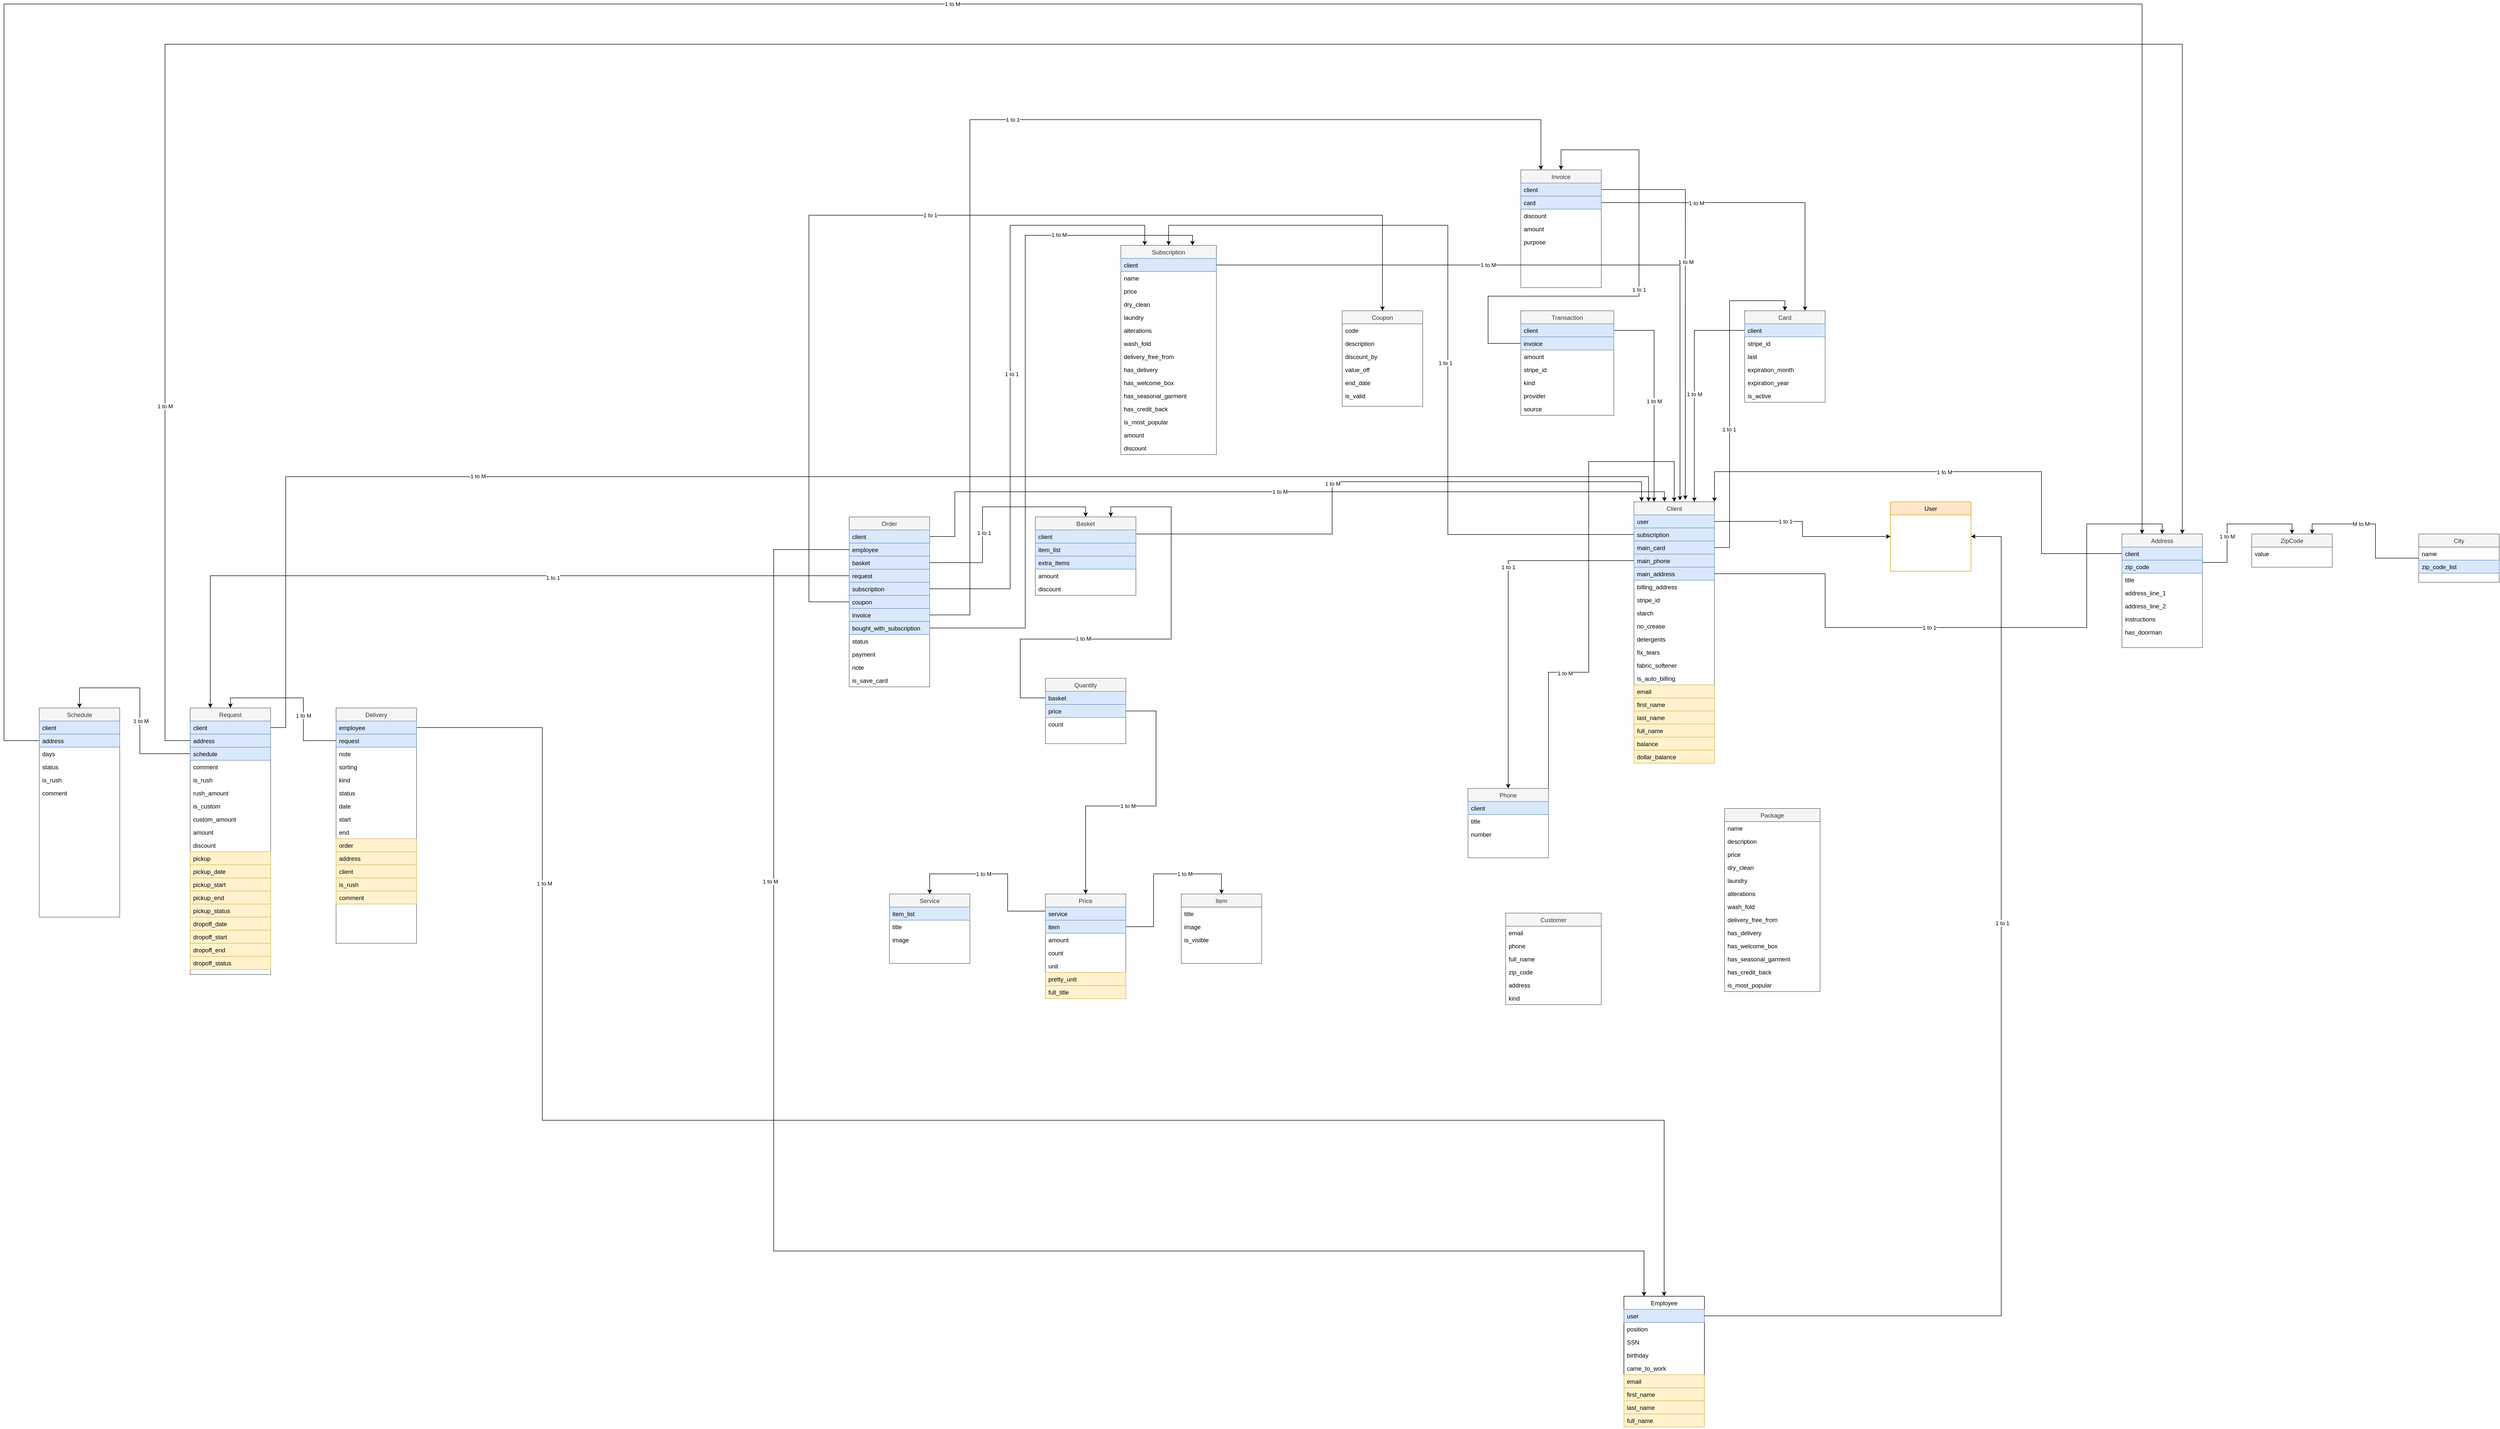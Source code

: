 <mxfile version="14.4.4" type="device"><diagram id="C5RBs43oDa-KdzZeNtuy" name="Page-1"><mxGraphModel dx="4496" dy="1871" grid="1" gridSize="10" guides="1" tooltips="1" connect="1" arrows="1" fold="1" page="1" pageScale="1" pageWidth="827" pageHeight="1169" math="0" shadow="0"><root><mxCell id="WIyWlLk6GJQsqaUBKTNV-0"/><mxCell id="WIyWlLk6GJQsqaUBKTNV-1" parent="WIyWlLk6GJQsqaUBKTNV-0"/><mxCell id="tr9EMTVcbHi4S0SZ1XHw-59" value="Card" style="swimlane;fontStyle=0;align=center;verticalAlign=top;childLayout=stackLayout;horizontal=1;startSize=26;horizontalStack=0;resizeParent=1;resizeLast=0;collapsible=1;marginBottom=0;rounded=0;shadow=0;strokeWidth=1;fillColor=#f5f5f5;strokeColor=#666666;fontColor=#333333;" parent="WIyWlLk6GJQsqaUBKTNV-1" vertex="1"><mxGeometry x="980" y="140" width="160" height="182" as="geometry"><mxRectangle x="130" y="380" width="160" height="26" as="alternateBounds"/></mxGeometry></mxCell><mxCell id="tr9EMTVcbHi4S0SZ1XHw-60" value="client" style="text;align=left;verticalAlign=top;spacingLeft=4;spacingRight=4;overflow=hidden;rotatable=0;points=[[0,0.5],[1,0.5]];portConstraint=eastwest;fillColor=#dae8fc;strokeColor=#6c8ebf;" parent="tr9EMTVcbHi4S0SZ1XHw-59" vertex="1"><mxGeometry y="26" width="160" height="26" as="geometry"/></mxCell><mxCell id="tr9EMTVcbHi4S0SZ1XHw-61" value="stripe_id" style="text;align=left;verticalAlign=top;spacingLeft=4;spacingRight=4;overflow=hidden;rotatable=0;points=[[0,0.5],[1,0.5]];portConstraint=eastwest;rounded=0;shadow=0;html=0;" parent="tr9EMTVcbHi4S0SZ1XHw-59" vertex="1"><mxGeometry y="52" width="160" height="26" as="geometry"/></mxCell><mxCell id="tr9EMTVcbHi4S0SZ1XHw-75" value="last" style="text;align=left;verticalAlign=top;spacingLeft=4;spacingRight=4;overflow=hidden;rotatable=0;points=[[0,0.5],[1,0.5]];portConstraint=eastwest;rounded=0;shadow=0;html=0;" parent="tr9EMTVcbHi4S0SZ1XHw-59" vertex="1"><mxGeometry y="78" width="160" height="26" as="geometry"/></mxCell><mxCell id="fcZITgGylNbhk1oO6kAk-0" value="expiration_month" style="text;align=left;verticalAlign=top;spacingLeft=4;spacingRight=4;overflow=hidden;rotatable=0;points=[[0,0.5],[1,0.5]];portConstraint=eastwest;rounded=0;shadow=0;html=0;" parent="tr9EMTVcbHi4S0SZ1XHw-59" vertex="1"><mxGeometry y="104" width="160" height="26" as="geometry"/></mxCell><mxCell id="hh9m5pZ4gZUkBEGgPJIN-0" value="expiration_year" style="text;align=left;verticalAlign=top;spacingLeft=4;spacingRight=4;overflow=hidden;rotatable=0;points=[[0,0.5],[1,0.5]];portConstraint=eastwest;rounded=0;shadow=0;html=0;" parent="tr9EMTVcbHi4S0SZ1XHw-59" vertex="1"><mxGeometry y="130" width="160" height="26" as="geometry"/></mxCell><mxCell id="hh9m5pZ4gZUkBEGgPJIN-1" value="is_active" style="text;align=left;verticalAlign=top;spacingLeft=4;spacingRight=4;overflow=hidden;rotatable=0;points=[[0,0.5],[1,0.5]];portConstraint=eastwest;rounded=0;shadow=0;html=0;" parent="tr9EMTVcbHi4S0SZ1XHw-59" vertex="1"><mxGeometry y="156" width="160" height="26" as="geometry"/></mxCell><mxCell id="tr9EMTVcbHi4S0SZ1XHw-24" value="Client" style="swimlane;fontStyle=0;align=center;verticalAlign=top;childLayout=stackLayout;horizontal=1;startSize=26;horizontalStack=0;resizeParent=1;resizeLast=0;collapsible=1;marginBottom=0;rounded=0;shadow=0;strokeWidth=1;fillColor=#f5f5f5;strokeColor=#666666;fontColor=#333333;" parent="WIyWlLk6GJQsqaUBKTNV-1" vertex="1"><mxGeometry x="760" y="520" width="160" height="520" as="geometry"><mxRectangle x="130" y="380" width="160" height="26" as="alternateBounds"/></mxGeometry></mxCell><mxCell id="tr9EMTVcbHi4S0SZ1XHw-25" value="user" style="text;align=left;verticalAlign=top;spacingLeft=4;spacingRight=4;overflow=hidden;rotatable=0;points=[[0,0.5],[1,0.5]];portConstraint=eastwest;fillColor=#dae8fc;strokeColor=#6c8ebf;" parent="tr9EMTVcbHi4S0SZ1XHw-24" vertex="1"><mxGeometry y="26" width="160" height="26" as="geometry"/></mxCell><mxCell id="tr9EMTVcbHi4S0SZ1XHw-26" value="subscription" style="text;align=left;verticalAlign=top;spacingLeft=4;spacingRight=4;overflow=hidden;rotatable=0;points=[[0,0.5],[1,0.5]];portConstraint=eastwest;rounded=0;shadow=0;html=0;fillColor=#dae8fc;strokeColor=#6c8ebf;" parent="tr9EMTVcbHi4S0SZ1XHw-24" vertex="1"><mxGeometry y="52" width="160" height="26" as="geometry"/></mxCell><mxCell id="tr9EMTVcbHi4S0SZ1XHw-100" value="main_card" style="text;align=left;verticalAlign=top;spacingLeft=4;spacingRight=4;overflow=hidden;rotatable=0;points=[[0,0.5],[1,0.5]];portConstraint=eastwest;rounded=0;shadow=0;html=0;fillColor=#dae8fc;strokeColor=#6c8ebf;" parent="tr9EMTVcbHi4S0SZ1XHw-24" vertex="1"><mxGeometry y="78" width="160" height="26" as="geometry"/></mxCell><mxCell id="tr9EMTVcbHi4S0SZ1XHw-101" value="main_phone" style="text;align=left;verticalAlign=top;spacingLeft=4;spacingRight=4;overflow=hidden;rotatable=0;points=[[0,0.5],[1,0.5]];portConstraint=eastwest;rounded=0;shadow=0;html=0;fillColor=#dae8fc;strokeColor=#6c8ebf;" parent="tr9EMTVcbHi4S0SZ1XHw-24" vertex="1"><mxGeometry y="104" width="160" height="26" as="geometry"/></mxCell><mxCell id="tr9EMTVcbHi4S0SZ1XHw-102" value="main_address" style="text;align=left;verticalAlign=top;spacingLeft=4;spacingRight=4;overflow=hidden;rotatable=0;points=[[0,0.5],[1,0.5]];portConstraint=eastwest;rounded=0;shadow=0;html=0;fillColor=#dae8fc;strokeColor=#6c8ebf;" parent="tr9EMTVcbHi4S0SZ1XHw-24" vertex="1"><mxGeometry y="130" width="160" height="26" as="geometry"/></mxCell><mxCell id="BZwCg2D4HBOtFAl2X7yR-4" value="billing_address" style="text;align=left;verticalAlign=top;spacingLeft=4;spacingRight=4;overflow=hidden;rotatable=0;points=[[0,0.5],[1,0.5]];portConstraint=eastwest;rounded=0;shadow=0;html=0;" parent="tr9EMTVcbHi4S0SZ1XHw-24" vertex="1"><mxGeometry y="156" width="160" height="26" as="geometry"/></mxCell><mxCell id="tr9EMTVcbHi4S0SZ1XHw-104" value="stripe_id" style="text;align=left;verticalAlign=top;spacingLeft=4;spacingRight=4;overflow=hidden;rotatable=0;points=[[0,0.5],[1,0.5]];portConstraint=eastwest;rounded=0;shadow=0;html=0;" parent="tr9EMTVcbHi4S0SZ1XHw-24" vertex="1"><mxGeometry y="182" width="160" height="26" as="geometry"/></mxCell><mxCell id="tr9EMTVcbHi4S0SZ1XHw-106" value="starch" style="text;align=left;verticalAlign=top;spacingLeft=4;spacingRight=4;overflow=hidden;rotatable=0;points=[[0,0.5],[1,0.5]];portConstraint=eastwest;rounded=0;shadow=0;html=0;" parent="tr9EMTVcbHi4S0SZ1XHw-24" vertex="1"><mxGeometry y="208" width="160" height="26" as="geometry"/></mxCell><mxCell id="tr9EMTVcbHi4S0SZ1XHw-107" value="no_crease" style="text;align=left;verticalAlign=top;spacingLeft=4;spacingRight=4;overflow=hidden;rotatable=0;points=[[0,0.5],[1,0.5]];portConstraint=eastwest;rounded=0;shadow=0;html=0;" parent="tr9EMTVcbHi4S0SZ1XHw-24" vertex="1"><mxGeometry y="234" width="160" height="26" as="geometry"/></mxCell><mxCell id="tr9EMTVcbHi4S0SZ1XHw-105" value="detergents" style="text;align=left;verticalAlign=top;spacingLeft=4;spacingRight=4;overflow=hidden;rotatable=0;points=[[0,0.5],[1,0.5]];portConstraint=eastwest;rounded=0;shadow=0;html=0;" parent="tr9EMTVcbHi4S0SZ1XHw-24" vertex="1"><mxGeometry y="260" width="160" height="26" as="geometry"/></mxCell><mxCell id="tr9EMTVcbHi4S0SZ1XHw-109" value="fix_tears" style="text;align=left;verticalAlign=top;spacingLeft=4;spacingRight=4;overflow=hidden;rotatable=0;points=[[0,0.5],[1,0.5]];portConstraint=eastwest;rounded=0;shadow=0;html=0;" parent="tr9EMTVcbHi4S0SZ1XHw-24" vertex="1"><mxGeometry y="286" width="160" height="26" as="geometry"/></mxCell><mxCell id="tr9EMTVcbHi4S0SZ1XHw-108" value="fabric_softener" style="text;align=left;verticalAlign=top;spacingLeft=4;spacingRight=4;overflow=hidden;rotatable=0;points=[[0,0.5],[1,0.5]];portConstraint=eastwest;rounded=0;shadow=0;html=0;" parent="tr9EMTVcbHi4S0SZ1XHw-24" vertex="1"><mxGeometry y="312" width="160" height="26" as="geometry"/></mxCell><mxCell id="jY1RgGfEx8_Qr89IWaic-47" value="is_auto_billing" style="text;align=left;verticalAlign=top;spacingLeft=4;spacingRight=4;overflow=hidden;rotatable=0;points=[[0,0.5],[1,0.5]];portConstraint=eastwest;rounded=0;shadow=0;html=0;" parent="tr9EMTVcbHi4S0SZ1XHw-24" vertex="1"><mxGeometry y="338" width="160" height="26" as="geometry"/></mxCell><mxCell id="6Asv-Y0iZBtV9wRUppfZ-103" value="email" style="text;align=left;verticalAlign=top;spacingLeft=4;spacingRight=4;overflow=hidden;rotatable=0;points=[[0,0.5],[1,0.5]];portConstraint=eastwest;rounded=0;shadow=0;html=0;fillColor=#fff2cc;strokeColor=#d6b656;" parent="tr9EMTVcbHi4S0SZ1XHw-24" vertex="1"><mxGeometry y="364" width="160" height="26" as="geometry"/></mxCell><mxCell id="czMgm1kAG8qYSQtLheWk-22" value="first_name" style="text;align=left;verticalAlign=top;spacingLeft=4;spacingRight=4;overflow=hidden;rotatable=0;points=[[0,0.5],[1,0.5]];portConstraint=eastwest;rounded=0;shadow=0;html=0;fillColor=#fff2cc;strokeColor=#d6b656;" parent="tr9EMTVcbHi4S0SZ1XHw-24" vertex="1"><mxGeometry y="390" width="160" height="26" as="geometry"/></mxCell><mxCell id="czMgm1kAG8qYSQtLheWk-23" value="last_name" style="text;align=left;verticalAlign=top;spacingLeft=4;spacingRight=4;overflow=hidden;rotatable=0;points=[[0,0.5],[1,0.5]];portConstraint=eastwest;rounded=0;shadow=0;html=0;fillColor=#fff2cc;strokeColor=#d6b656;" parent="tr9EMTVcbHi4S0SZ1XHw-24" vertex="1"><mxGeometry y="416" width="160" height="26" as="geometry"/></mxCell><mxCell id="jY1RgGfEx8_Qr89IWaic-48" value="full_name" style="text;align=left;verticalAlign=top;spacingLeft=4;spacingRight=4;overflow=hidden;rotatable=0;points=[[0,0.5],[1,0.5]];portConstraint=eastwest;rounded=0;shadow=0;html=0;fillColor=#fff2cc;strokeColor=#d6b656;" parent="tr9EMTVcbHi4S0SZ1XHw-24" vertex="1"><mxGeometry y="442" width="160" height="26" as="geometry"/></mxCell><mxCell id="fcZITgGylNbhk1oO6kAk-1" value="balance" style="text;align=left;verticalAlign=top;spacingLeft=4;spacingRight=4;overflow=hidden;rotatable=0;points=[[0,0.5],[1,0.5]];portConstraint=eastwest;rounded=0;shadow=0;html=0;fillColor=#fff2cc;strokeColor=#d6b656;" parent="tr9EMTVcbHi4S0SZ1XHw-24" vertex="1"><mxGeometry y="468" width="160" height="26" as="geometry"/></mxCell><mxCell id="fcZITgGylNbhk1oO6kAk-2" value="dollar_balance" style="text;align=left;verticalAlign=top;spacingLeft=4;spacingRight=4;overflow=hidden;rotatable=0;points=[[0,0.5],[1,0.5]];portConstraint=eastwest;rounded=0;shadow=0;html=0;fillColor=#fff2cc;strokeColor=#d6b656;" parent="tr9EMTVcbHi4S0SZ1XHw-24" vertex="1"><mxGeometry y="494" width="160" height="26" as="geometry"/></mxCell><mxCell id="tr9EMTVcbHi4S0SZ1XHw-125" style="edgeStyle=orthogonalEdgeStyle;rounded=0;orthogonalLoop=1;jettySize=auto;html=1;exitX=1;exitY=0.5;exitDx=0;exitDy=0;entryX=0;entryY=0.5;entryDx=0;entryDy=0;" parent="WIyWlLk6GJQsqaUBKTNV-1" source="tr9EMTVcbHi4S0SZ1XHw-25" target="tr9EMTVcbHi4S0SZ1XHw-122" edge="1"><mxGeometry relative="1" as="geometry"/></mxCell><mxCell id="tr9EMTVcbHi4S0SZ1XHw-127" value="1 to 1" style="edgeLabel;html=1;align=center;verticalAlign=middle;resizable=0;points=[];" parent="tr9EMTVcbHi4S0SZ1XHw-125" vertex="1" connectable="0"><mxGeometry x="-0.139" relative="1" as="geometry"><mxPoint x="-22.76" as="offset"/></mxGeometry></mxCell><mxCell id="6Asv-Y0iZBtV9wRUppfZ-26" style="edgeStyle=orthogonalEdgeStyle;rounded=0;orthogonalLoop=1;jettySize=auto;html=1;exitX=1;exitY=0.25;exitDx=0;exitDy=0;entryX=0.5;entryY=0;entryDx=0;entryDy=0;" parent="WIyWlLk6GJQsqaUBKTNV-1" source="tr9EMTVcbHi4S0SZ1XHw-49" target="6Asv-Y0iZBtV9wRUppfZ-23" edge="1"><mxGeometry relative="1" as="geometry"/></mxCell><mxCell id="6Asv-Y0iZBtV9wRUppfZ-27" value="1 to M" style="edgeLabel;html=1;align=center;verticalAlign=middle;resizable=0;points=[];" parent="6Asv-Y0iZBtV9wRUppfZ-26" vertex="1" connectable="0"><mxGeometry x="-0.27" relative="1" as="geometry"><mxPoint y="-1" as="offset"/></mxGeometry></mxCell><mxCell id="tr9EMTVcbHi4S0SZ1XHw-49" value="Address" style="swimlane;fontStyle=0;align=center;verticalAlign=top;childLayout=stackLayout;horizontal=1;startSize=26;horizontalStack=0;resizeParent=1;resizeLast=0;collapsible=1;marginBottom=0;rounded=0;shadow=0;strokeWidth=1;fillColor=#f5f5f5;strokeColor=#666666;fontColor=#333333;" parent="WIyWlLk6GJQsqaUBKTNV-1" vertex="1"><mxGeometry x="1730" y="584" width="160" height="226" as="geometry"><mxRectangle x="230" y="140" width="160" height="26" as="alternateBounds"/></mxGeometry></mxCell><mxCell id="tr9EMTVcbHi4S0SZ1XHw-50" value="client" style="text;align=left;verticalAlign=top;spacingLeft=4;spacingRight=4;overflow=hidden;rotatable=0;points=[[0,0.5],[1,0.5]];portConstraint=eastwest;fillColor=#dae8fc;strokeColor=#6c8ebf;" parent="tr9EMTVcbHi4S0SZ1XHw-49" vertex="1"><mxGeometry y="26" width="160" height="26" as="geometry"/></mxCell><mxCell id="tr9EMTVcbHi4S0SZ1XHw-55" value="zip_code" style="text;align=left;verticalAlign=top;spacingLeft=4;spacingRight=4;overflow=hidden;rotatable=0;points=[[0,0.5],[1,0.5]];portConstraint=eastwest;rounded=0;shadow=0;html=0;fillColor=#dae8fc;strokeColor=#6c8ebf;" parent="tr9EMTVcbHi4S0SZ1XHw-49" vertex="1"><mxGeometry y="52" width="160" height="26" as="geometry"/></mxCell><mxCell id="tr9EMTVcbHi4S0SZ1XHw-56" value="title" style="text;align=left;verticalAlign=top;spacingLeft=4;spacingRight=4;overflow=hidden;rotatable=0;points=[[0,0.5],[1,0.5]];portConstraint=eastwest;rounded=0;shadow=0;html=0;" parent="tr9EMTVcbHi4S0SZ1XHw-49" vertex="1"><mxGeometry y="78" width="160" height="26" as="geometry"/></mxCell><mxCell id="tr9EMTVcbHi4S0SZ1XHw-51" value="address_line_1" style="text;align=left;verticalAlign=top;spacingLeft=4;spacingRight=4;overflow=hidden;rotatable=0;points=[[0,0.5],[1,0.5]];portConstraint=eastwest;rounded=0;shadow=0;html=0;" parent="tr9EMTVcbHi4S0SZ1XHw-49" vertex="1"><mxGeometry y="104" width="160" height="26" as="geometry"/></mxCell><mxCell id="tr9EMTVcbHi4S0SZ1XHw-52" value="address_line_2" style="text;align=left;verticalAlign=top;spacingLeft=4;spacingRight=4;overflow=hidden;rotatable=0;points=[[0,0.5],[1,0.5]];portConstraint=eastwest;rounded=0;shadow=0;html=0;" parent="tr9EMTVcbHi4S0SZ1XHw-49" vertex="1"><mxGeometry y="130" width="160" height="26" as="geometry"/></mxCell><mxCell id="siDjbR1fuvqTolNs4UD9-0" value="instructions" style="text;align=left;verticalAlign=top;spacingLeft=4;spacingRight=4;overflow=hidden;rotatable=0;points=[[0,0.5],[1,0.5]];portConstraint=eastwest;rounded=0;shadow=0;html=0;" parent="tr9EMTVcbHi4S0SZ1XHw-49" vertex="1"><mxGeometry y="156" width="160" height="26" as="geometry"/></mxCell><mxCell id="czMgm1kAG8qYSQtLheWk-7" value="has_doorman" style="text;align=left;verticalAlign=top;spacingLeft=4;spacingRight=4;overflow=hidden;rotatable=0;points=[[0,0.5],[1,0.5]];portConstraint=eastwest;rounded=0;shadow=0;html=0;" parent="tr9EMTVcbHi4S0SZ1XHw-49" vertex="1"><mxGeometry y="182" width="160" height="26" as="geometry"/></mxCell><mxCell id="6Asv-Y0iZBtV9wRUppfZ-28" style="edgeStyle=orthogonalEdgeStyle;rounded=0;orthogonalLoop=1;jettySize=auto;html=1;exitX=0;exitY=0.5;exitDx=0;exitDy=0;entryX=1;entryY=0;entryDx=0;entryDy=0;" parent="WIyWlLk6GJQsqaUBKTNV-1" source="tr9EMTVcbHi4S0SZ1XHw-50" target="tr9EMTVcbHi4S0SZ1XHw-24" edge="1"><mxGeometry relative="1" as="geometry"><Array as="points"><mxPoint x="1570" y="623"/><mxPoint x="1570" y="460"/><mxPoint x="920" y="460"/></Array></mxGeometry></mxCell><mxCell id="6Asv-Y0iZBtV9wRUppfZ-32" value="1 to M" style="edgeLabel;html=1;align=center;verticalAlign=middle;resizable=0;points=[];" parent="6Asv-Y0iZBtV9wRUppfZ-28" vertex="1" connectable="0"><mxGeometry y="1" relative="1" as="geometry"><mxPoint as="offset"/></mxGeometry></mxCell><mxCell id="6Asv-Y0iZBtV9wRUppfZ-34" style="edgeStyle=orthogonalEdgeStyle;rounded=0;orthogonalLoop=1;jettySize=auto;html=1;exitX=1;exitY=0.5;exitDx=0;exitDy=0;entryX=0.5;entryY=0;entryDx=0;entryDy=0;" parent="WIyWlLk6GJQsqaUBKTNV-1" source="6Asv-Y0iZBtV9wRUppfZ-21" target="tr9EMTVcbHi4S0SZ1XHw-24" edge="1"><mxGeometry relative="1" as="geometry"><Array as="points"><mxPoint x="670" y="859"/><mxPoint x="670" y="440"/><mxPoint x="840" y="440"/></Array></mxGeometry></mxCell><mxCell id="6Asv-Y0iZBtV9wRUppfZ-35" value="1 to M" style="edgeLabel;html=1;align=center;verticalAlign=middle;resizable=0;points=[];" parent="6Asv-Y0iZBtV9wRUppfZ-34" vertex="1" connectable="0"><mxGeometry x="-0.406" y="-3" relative="1" as="geometry"><mxPoint y="-1" as="offset"/></mxGeometry></mxCell><mxCell id="6Asv-Y0iZBtV9wRUppfZ-50" style="edgeStyle=orthogonalEdgeStyle;rounded=0;orthogonalLoop=1;jettySize=auto;html=1;exitX=1;exitY=0.5;exitDx=0;exitDy=0;entryX=0.25;entryY=0;entryDx=0;entryDy=0;" parent="WIyWlLk6GJQsqaUBKTNV-1" source="6Asv-Y0iZBtV9wRUppfZ-47" target="tr9EMTVcbHi4S0SZ1XHw-24" edge="1"><mxGeometry relative="1" as="geometry"/></mxCell><mxCell id="6Asv-Y0iZBtV9wRUppfZ-51" value="1 to M" style="edgeLabel;html=1;align=center;verticalAlign=middle;resizable=0;points=[];" parent="6Asv-Y0iZBtV9wRUppfZ-50" vertex="1" connectable="0"><mxGeometry x="0.048" relative="1" as="geometry"><mxPoint as="offset"/></mxGeometry></mxCell><mxCell id="6Asv-Y0iZBtV9wRUppfZ-44" style="edgeStyle=orthogonalEdgeStyle;rounded=0;orthogonalLoop=1;jettySize=auto;html=1;exitX=0;exitY=0.5;exitDx=0;exitDy=0;entryX=0.75;entryY=0;entryDx=0;entryDy=0;" parent="WIyWlLk6GJQsqaUBKTNV-1" source="tr9EMTVcbHi4S0SZ1XHw-60" target="tr9EMTVcbHi4S0SZ1XHw-24" edge="1"><mxGeometry relative="1" as="geometry"/></mxCell><mxCell id="6Asv-Y0iZBtV9wRUppfZ-45" value="1 to M" style="edgeLabel;html=1;align=center;verticalAlign=middle;resizable=0;points=[];" parent="6Asv-Y0iZBtV9wRUppfZ-44" vertex="1" connectable="0"><mxGeometry x="0.028" relative="1" as="geometry"><mxPoint as="offset"/></mxGeometry></mxCell><mxCell id="tr9EMTVcbHi4S0SZ1XHw-122" value="User" style="swimlane;fontStyle=0;align=center;verticalAlign=top;childLayout=stackLayout;horizontal=1;startSize=26;horizontalStack=0;resizeParent=1;resizeLast=0;collapsible=1;marginBottom=0;rounded=0;shadow=0;strokeWidth=1;fillColor=#ffe6cc;strokeColor=#d79b00;" parent="WIyWlLk6GJQsqaUBKTNV-1" vertex="1"><mxGeometry x="1270" y="520" width="160" height="138" as="geometry"><mxRectangle x="130" y="380" width="160" height="26" as="alternateBounds"/></mxGeometry></mxCell><mxCell id="fcZITgGylNbhk1oO6kAk-17" value="1 to 1" style="edgeStyle=orthogonalEdgeStyle;rounded=0;orthogonalLoop=1;jettySize=auto;html=1;exitX=0;exitY=0.5;exitDx=0;exitDy=0;entryX=0.5;entryY=0;entryDx=0;entryDy=0;" parent="WIyWlLk6GJQsqaUBKTNV-1" source="fcZITgGylNbhk1oO6kAk-18" target="fcZITgGylNbhk1oO6kAk-3" edge="1"><mxGeometry relative="1" as="geometry"><Array as="points"><mxPoint x="470" y="205"/><mxPoint x="470" y="111"/><mxPoint x="770" y="111"/><mxPoint x="770" y="-180"/><mxPoint x="615" y="-180"/></Array></mxGeometry></mxCell><mxCell id="6Asv-Y0iZBtV9wRUppfZ-46" value="Transaction" style="swimlane;fontStyle=0;align=center;verticalAlign=top;childLayout=stackLayout;horizontal=1;startSize=26;horizontalStack=0;resizeParent=1;resizeLast=0;collapsible=1;marginBottom=0;rounded=0;shadow=0;strokeWidth=1;fillColor=#f5f5f5;strokeColor=#666666;fontColor=#333333;" parent="WIyWlLk6GJQsqaUBKTNV-1" vertex="1"><mxGeometry x="535" y="140" width="185" height="208" as="geometry"><mxRectangle x="130" y="380" width="160" height="26" as="alternateBounds"/></mxGeometry></mxCell><mxCell id="6Asv-Y0iZBtV9wRUppfZ-47" value="client" style="text;align=left;verticalAlign=top;spacingLeft=4;spacingRight=4;overflow=hidden;rotatable=0;points=[[0,0.5],[1,0.5]];portConstraint=eastwest;fillColor=#dae8fc;strokeColor=#6c8ebf;" parent="6Asv-Y0iZBtV9wRUppfZ-46" vertex="1"><mxGeometry y="26" width="185" height="26" as="geometry"/></mxCell><mxCell id="fcZITgGylNbhk1oO6kAk-18" value="invoice" style="text;align=left;verticalAlign=top;spacingLeft=4;spacingRight=4;overflow=hidden;rotatable=0;points=[[0,0.5],[1,0.5]];portConstraint=eastwest;fillColor=#dae8fc;strokeColor=#6c8ebf;" parent="6Asv-Y0iZBtV9wRUppfZ-46" vertex="1"><mxGeometry y="52" width="185" height="26" as="geometry"/></mxCell><mxCell id="czMgm1kAG8qYSQtLheWk-3" value="amount" style="text;align=left;verticalAlign=top;spacingLeft=4;spacingRight=4;overflow=hidden;rotatable=0;points=[[0,0.5],[1,0.5]];portConstraint=eastwest;rounded=0;shadow=0;html=0;" parent="6Asv-Y0iZBtV9wRUppfZ-46" vertex="1"><mxGeometry y="78" width="185" height="26" as="geometry"/></mxCell><mxCell id="6Asv-Y0iZBtV9wRUppfZ-48" value="stripe_id" style="text;align=left;verticalAlign=top;spacingLeft=4;spacingRight=4;overflow=hidden;rotatable=0;points=[[0,0.5],[1,0.5]];portConstraint=eastwest;rounded=0;shadow=0;html=0;" parent="6Asv-Y0iZBtV9wRUppfZ-46" vertex="1"><mxGeometry y="104" width="185" height="26" as="geometry"/></mxCell><mxCell id="6Asv-Y0iZBtV9wRUppfZ-49" value="kind" style="text;align=left;verticalAlign=top;spacingLeft=4;spacingRight=4;overflow=hidden;rotatable=0;points=[[0,0.5],[1,0.5]];portConstraint=eastwest;rounded=0;shadow=0;html=0;" parent="6Asv-Y0iZBtV9wRUppfZ-46" vertex="1"><mxGeometry y="130" width="185" height="26" as="geometry"/></mxCell><mxCell id="fcZITgGylNbhk1oO6kAk-19" value="provider" style="text;align=left;verticalAlign=top;spacingLeft=4;spacingRight=4;overflow=hidden;rotatable=0;points=[[0,0.5],[1,0.5]];portConstraint=eastwest;rounded=0;shadow=0;html=0;" parent="6Asv-Y0iZBtV9wRUppfZ-46" vertex="1"><mxGeometry y="156" width="185" height="26" as="geometry"/></mxCell><mxCell id="hh9m5pZ4gZUkBEGgPJIN-32" value="source" style="text;align=left;verticalAlign=top;spacingLeft=4;spacingRight=4;overflow=hidden;rotatable=0;points=[[0,0.5],[1,0.5]];portConstraint=eastwest;rounded=0;shadow=0;html=0;" parent="6Asv-Y0iZBtV9wRUppfZ-46" vertex="1"><mxGeometry y="182" width="185" height="26" as="geometry"/></mxCell><mxCell id="zkfFHV4jXpPFQw0GAbJ--6" value="Package" style="swimlane;fontStyle=0;align=center;verticalAlign=top;childLayout=stackLayout;horizontal=1;startSize=26;horizontalStack=0;resizeParent=1;resizeLast=0;collapsible=1;marginBottom=0;rounded=0;shadow=0;strokeWidth=1;fillColor=#f5f5f5;strokeColor=#666666;fontColor=#333333;" parent="WIyWlLk6GJQsqaUBKTNV-1" vertex="1"><mxGeometry x="940" y="1130" width="190" height="364" as="geometry"><mxRectangle x="130" y="380" width="160" height="26" as="alternateBounds"/></mxGeometry></mxCell><mxCell id="zkfFHV4jXpPFQw0GAbJ--7" value="name" style="text;align=left;verticalAlign=top;spacingLeft=4;spacingRight=4;overflow=hidden;rotatable=0;points=[[0,0.5],[1,0.5]];portConstraint=eastwest;" parent="zkfFHV4jXpPFQw0GAbJ--6" vertex="1"><mxGeometry y="26" width="190" height="26" as="geometry"/></mxCell><mxCell id="czMgm1kAG8qYSQtLheWk-1" value="description" style="text;align=left;verticalAlign=top;spacingLeft=4;spacingRight=4;overflow=hidden;rotatable=0;points=[[0,0.5],[1,0.5]];portConstraint=eastwest;" parent="zkfFHV4jXpPFQw0GAbJ--6" vertex="1"><mxGeometry y="52" width="190" height="26" as="geometry"/></mxCell><mxCell id="zkfFHV4jXpPFQw0GAbJ--8" value="price" style="text;align=left;verticalAlign=top;spacingLeft=4;spacingRight=4;overflow=hidden;rotatable=0;points=[[0,0.5],[1,0.5]];portConstraint=eastwest;rounded=0;shadow=0;html=0;" parent="zkfFHV4jXpPFQw0GAbJ--6" vertex="1"><mxGeometry y="78" width="190" height="26" as="geometry"/></mxCell><mxCell id="6Asv-Y0iZBtV9wRUppfZ-36" value="dry_clean" style="text;align=left;verticalAlign=top;spacingLeft=4;spacingRight=4;overflow=hidden;rotatable=0;points=[[0,0.5],[1,0.5]];portConstraint=eastwest;rounded=0;shadow=0;html=0;" parent="zkfFHV4jXpPFQw0GAbJ--6" vertex="1"><mxGeometry y="104" width="190" height="26" as="geometry"/></mxCell><mxCell id="6Asv-Y0iZBtV9wRUppfZ-37" value="laundry" style="text;align=left;verticalAlign=top;spacingLeft=4;spacingRight=4;overflow=hidden;rotatable=0;points=[[0,0.5],[1,0.5]];portConstraint=eastwest;rounded=0;shadow=0;html=0;" parent="zkfFHV4jXpPFQw0GAbJ--6" vertex="1"><mxGeometry y="130" width="190" height="26" as="geometry"/></mxCell><mxCell id="hh9m5pZ4gZUkBEGgPJIN-14" value="alterations" style="text;align=left;verticalAlign=top;spacingLeft=4;spacingRight=4;overflow=hidden;rotatable=0;points=[[0,0.5],[1,0.5]];portConstraint=eastwest;rounded=0;shadow=0;html=0;" parent="zkfFHV4jXpPFQw0GAbJ--6" vertex="1"><mxGeometry y="156" width="190" height="26" as="geometry"/></mxCell><mxCell id="6Asv-Y0iZBtV9wRUppfZ-38" value="wash_fold" style="text;align=left;verticalAlign=top;spacingLeft=4;spacingRight=4;overflow=hidden;rotatable=0;points=[[0,0.5],[1,0.5]];portConstraint=eastwest;rounded=0;shadow=0;html=0;" parent="zkfFHV4jXpPFQw0GAbJ--6" vertex="1"><mxGeometry y="182" width="190" height="26" as="geometry"/></mxCell><mxCell id="6QNrBdQ47sLcQkKjKbl6-1" value="delivery_free_from" style="text;align=left;verticalAlign=top;spacingLeft=4;spacingRight=4;overflow=hidden;rotatable=0;points=[[0,0.5],[1,0.5]];portConstraint=eastwest;rounded=0;shadow=0;html=0;" parent="zkfFHV4jXpPFQw0GAbJ--6" vertex="1"><mxGeometry y="208" width="190" height="26" as="geometry"/></mxCell><mxCell id="6Asv-Y0iZBtV9wRUppfZ-39" value="has_delivery" style="text;align=left;verticalAlign=top;spacingLeft=4;spacingRight=4;overflow=hidden;rotatable=0;points=[[0,0.5],[1,0.5]];portConstraint=eastwest;rounded=0;shadow=0;html=0;" parent="zkfFHV4jXpPFQw0GAbJ--6" vertex="1"><mxGeometry y="234" width="190" height="26" as="geometry"/></mxCell><mxCell id="6Asv-Y0iZBtV9wRUppfZ-40" value="has_welcome_box" style="text;align=left;verticalAlign=top;spacingLeft=4;spacingRight=4;overflow=hidden;rotatable=0;points=[[0,0.5],[1,0.5]];portConstraint=eastwest;rounded=0;shadow=0;html=0;" parent="zkfFHV4jXpPFQw0GAbJ--6" vertex="1"><mxGeometry y="260" width="190" height="26" as="geometry"/></mxCell><mxCell id="6Asv-Y0iZBtV9wRUppfZ-41" value="has_seasonal_garment" style="text;align=left;verticalAlign=top;spacingLeft=4;spacingRight=4;overflow=hidden;rotatable=0;points=[[0,0.5],[1,0.5]];portConstraint=eastwest;rounded=0;shadow=0;html=0;" parent="zkfFHV4jXpPFQw0GAbJ--6" vertex="1"><mxGeometry y="286" width="190" height="26" as="geometry"/></mxCell><mxCell id="6Asv-Y0iZBtV9wRUppfZ-42" value="has_credit_back" style="text;align=left;verticalAlign=top;spacingLeft=4;spacingRight=4;overflow=hidden;rotatable=0;points=[[0,0.5],[1,0.5]];portConstraint=eastwest;rounded=0;shadow=0;html=0;" parent="zkfFHV4jXpPFQw0GAbJ--6" vertex="1"><mxGeometry y="312" width="190" height="26" as="geometry"/></mxCell><mxCell id="czMgm1kAG8qYSQtLheWk-2" value="is_most_popular" style="text;align=left;verticalAlign=top;spacingLeft=4;spacingRight=4;overflow=hidden;rotatable=0;points=[[0,0.5],[1,0.5]];portConstraint=eastwest;rounded=0;shadow=0;html=0;" parent="zkfFHV4jXpPFQw0GAbJ--6" vertex="1"><mxGeometry y="338" width="190" height="26" as="geometry"/></mxCell><mxCell id="6Asv-Y0iZBtV9wRUppfZ-93" style="edgeStyle=orthogonalEdgeStyle;rounded=0;orthogonalLoop=1;jettySize=auto;html=1;exitX=1;exitY=0.5;exitDx=0;exitDy=0;entryX=0.5;entryY=0;entryDx=0;entryDy=0;" parent="WIyWlLk6GJQsqaUBKTNV-1" source="tr9EMTVcbHi4S0SZ1XHw-100" target="tr9EMTVcbHi4S0SZ1XHw-59" edge="1"><mxGeometry relative="1" as="geometry"/></mxCell><mxCell id="6Asv-Y0iZBtV9wRUppfZ-94" value="1 to 1" style="edgeLabel;html=1;align=center;verticalAlign=middle;resizable=0;points=[];" parent="6Asv-Y0iZBtV9wRUppfZ-93" vertex="1" connectable="0"><mxGeometry x="-0.186" y="1" relative="1" as="geometry"><mxPoint as="offset"/></mxGeometry></mxCell><mxCell id="6Asv-Y0iZBtV9wRUppfZ-95" style="edgeStyle=orthogonalEdgeStyle;rounded=0;orthogonalLoop=1;jettySize=auto;html=1;exitX=0;exitY=0.5;exitDx=0;exitDy=0;entryX=0.5;entryY=0;entryDx=0;entryDy=0;" parent="WIyWlLk6GJQsqaUBKTNV-1" source="tr9EMTVcbHi4S0SZ1XHw-101" target="6Asv-Y0iZBtV9wRUppfZ-18" edge="1"><mxGeometry relative="1" as="geometry"/></mxCell><mxCell id="6Asv-Y0iZBtV9wRUppfZ-96" value="1 to 1" style="edgeLabel;html=1;align=center;verticalAlign=middle;resizable=0;points=[];" parent="6Asv-Y0iZBtV9wRUppfZ-95" vertex="1" connectable="0"><mxGeometry x="-0.253" relative="1" as="geometry"><mxPoint as="offset"/></mxGeometry></mxCell><mxCell id="6Asv-Y0iZBtV9wRUppfZ-97" style="edgeStyle=orthogonalEdgeStyle;rounded=0;orthogonalLoop=1;jettySize=auto;html=1;exitX=1;exitY=0.5;exitDx=0;exitDy=0;entryX=0.5;entryY=0;entryDx=0;entryDy=0;" parent="WIyWlLk6GJQsqaUBKTNV-1" source="tr9EMTVcbHi4S0SZ1XHw-102" target="tr9EMTVcbHi4S0SZ1XHw-49" edge="1"><mxGeometry relative="1" as="geometry"><Array as="points"><mxPoint x="1140" y="663"/><mxPoint x="1140" y="770"/><mxPoint x="1660" y="770"/><mxPoint x="1660" y="564"/><mxPoint x="1810" y="564"/></Array></mxGeometry></mxCell><mxCell id="6Asv-Y0iZBtV9wRUppfZ-98" value="1 to 1" style="edgeLabel;html=1;align=center;verticalAlign=middle;resizable=0;points=[];" parent="6Asv-Y0iZBtV9wRUppfZ-97" vertex="1" connectable="0"><mxGeometry x="-0.127" relative="1" as="geometry"><mxPoint as="offset"/></mxGeometry></mxCell><mxCell id="6Asv-Y0iZBtV9wRUppfZ-23" value="ZipCode" style="swimlane;fontStyle=0;align=center;verticalAlign=top;childLayout=stackLayout;horizontal=1;startSize=26;horizontalStack=0;resizeParent=1;resizeLast=0;collapsible=1;marginBottom=0;rounded=0;shadow=0;strokeWidth=1;fillColor=#f5f5f5;strokeColor=#666666;fontColor=#333333;" parent="WIyWlLk6GJQsqaUBKTNV-1" vertex="1"><mxGeometry x="1988" y="584" width="160" height="66" as="geometry"><mxRectangle x="130" y="380" width="160" height="26" as="alternateBounds"/></mxGeometry></mxCell><mxCell id="hh9m5pZ4gZUkBEGgPJIN-33" value="value" style="text;align=left;verticalAlign=top;spacingLeft=4;spacingRight=4;overflow=hidden;rotatable=0;points=[[0,0.5],[1,0.5]];portConstraint=eastwest;rounded=0;shadow=0;html=0;" parent="6Asv-Y0iZBtV9wRUppfZ-23" vertex="1"><mxGeometry y="26" width="160" height="26" as="geometry"/></mxCell><mxCell id="czMgm1kAG8qYSQtLheWk-5" style="edgeStyle=orthogonalEdgeStyle;rounded=0;orthogonalLoop=1;jettySize=auto;html=1;exitX=0;exitY=0.5;exitDx=0;exitDy=0;entryX=0.75;entryY=0;entryDx=0;entryDy=0;" parent="WIyWlLk6GJQsqaUBKTNV-1" source="6Asv-Y0iZBtV9wRUppfZ-58" target="6Asv-Y0iZBtV9wRUppfZ-23" edge="1"><mxGeometry relative="1" as="geometry"/></mxCell><mxCell id="czMgm1kAG8qYSQtLheWk-6" value="M to M" style="edgeLabel;html=1;align=center;verticalAlign=middle;resizable=0;points=[];" parent="czMgm1kAG8qYSQtLheWk-5" vertex="1" connectable="0"><mxGeometry x="-0.464" y="-34" relative="1" as="geometry"><mxPoint x="-35" y="-34" as="offset"/></mxGeometry></mxCell><mxCell id="6Asv-Y0iZBtV9wRUppfZ-58" value="City" style="swimlane;fontStyle=0;align=center;verticalAlign=top;childLayout=stackLayout;horizontal=1;startSize=26;horizontalStack=0;resizeParent=1;resizeLast=0;collapsible=1;marginBottom=0;rounded=0;shadow=0;strokeWidth=1;fillColor=#f5f5f5;strokeColor=#666666;fontColor=#333333;" parent="WIyWlLk6GJQsqaUBKTNV-1" vertex="1"><mxGeometry x="2320" y="584" width="160" height="96" as="geometry"><mxRectangle x="130" y="380" width="160" height="26" as="alternateBounds"/></mxGeometry></mxCell><mxCell id="6Asv-Y0iZBtV9wRUppfZ-59" value="name" style="text;align=left;verticalAlign=top;spacingLeft=4;spacingRight=4;overflow=hidden;rotatable=0;points=[[0,0.5],[1,0.5]];portConstraint=eastwest;" parent="6Asv-Y0iZBtV9wRUppfZ-58" vertex="1"><mxGeometry y="26" width="160" height="26" as="geometry"/></mxCell><mxCell id="czMgm1kAG8qYSQtLheWk-4" value="zip_code_list" style="text;align=left;verticalAlign=top;spacingLeft=4;spacingRight=4;overflow=hidden;rotatable=0;points=[[0,0.5],[1,0.5]];portConstraint=eastwest;fillColor=#dae8fc;strokeColor=#6c8ebf;" parent="6Asv-Y0iZBtV9wRUppfZ-58" vertex="1"><mxGeometry y="52" width="160" height="26" as="geometry"/></mxCell><mxCell id="czMgm1kAG8qYSQtLheWk-16" value="1 to M" style="edgeStyle=orthogonalEdgeStyle;rounded=0;orthogonalLoop=1;jettySize=auto;html=1;exitX=0;exitY=0.25;exitDx=0;exitDy=0;entryX=0.5;entryY=0;entryDx=0;entryDy=0;" parent="WIyWlLk6GJQsqaUBKTNV-1" source="czMgm1kAG8qYSQtLheWk-8" target="czMgm1kAG8qYSQtLheWk-12" edge="1"><mxGeometry x="0.187" relative="1" as="geometry"><Array as="points"><mxPoint x="-485" y="1334"/><mxPoint x="-485" y="1260"/><mxPoint x="-640" y="1260"/></Array><mxPoint as="offset"/></mxGeometry></mxCell><mxCell id="czMgm1kAG8qYSQtLheWk-17" style="edgeStyle=orthogonalEdgeStyle;rounded=0;orthogonalLoop=1;jettySize=auto;html=1;exitX=1;exitY=0.5;exitDx=0;exitDy=0;entryX=0.5;entryY=0;entryDx=0;entryDy=0;" parent="WIyWlLk6GJQsqaUBKTNV-1" source="czMgm1kAG8qYSQtLheWk-10" target="tr9EMTVcbHi4S0SZ1XHw-12" edge="1"><mxGeometry relative="1" as="geometry"><Array as="points"><mxPoint x="-195" y="1365"/><mxPoint x="-195" y="1260"/><mxPoint x="-60" y="1260"/></Array></mxGeometry></mxCell><mxCell id="czMgm1kAG8qYSQtLheWk-18" value="1 to M" style="edgeLabel;html=1;align=center;verticalAlign=middle;resizable=0;points=[];" parent="czMgm1kAG8qYSQtLheWk-17" vertex="1" connectable="0"><mxGeometry x="0.324" relative="1" as="geometry"><mxPoint as="offset"/></mxGeometry></mxCell><mxCell id="tr9EMTVcbHi4S0SZ1XHw-12" value="Item" style="swimlane;fontStyle=0;align=center;verticalAlign=top;childLayout=stackLayout;horizontal=1;startSize=26;horizontalStack=0;resizeParent=1;resizeLast=0;collapsible=1;marginBottom=0;rounded=0;shadow=0;strokeWidth=1;fillColor=#f5f5f5;strokeColor=#666666;fontColor=#333333;" parent="WIyWlLk6GJQsqaUBKTNV-1" vertex="1"><mxGeometry x="-140" y="1300" width="160" height="138" as="geometry"><mxRectangle x="130" y="380" width="160" height="26" as="alternateBounds"/></mxGeometry></mxCell><mxCell id="tr9EMTVcbHi4S0SZ1XHw-14" value="title" style="text;align=left;verticalAlign=top;spacingLeft=4;spacingRight=4;overflow=hidden;rotatable=0;points=[[0,0.5],[1,0.5]];portConstraint=eastwest;rounded=0;shadow=0;html=0;" parent="tr9EMTVcbHi4S0SZ1XHw-12" vertex="1"><mxGeometry y="26" width="160" height="26" as="geometry"/></mxCell><mxCell id="tr9EMTVcbHi4S0SZ1XHw-97" value="image" style="text;align=left;verticalAlign=top;spacingLeft=4;spacingRight=4;overflow=hidden;rotatable=0;points=[[0,0.5],[1,0.5]];portConstraint=eastwest;rounded=0;shadow=0;html=0;" parent="tr9EMTVcbHi4S0SZ1XHw-12" vertex="1"><mxGeometry y="52" width="160" height="26" as="geometry"/></mxCell><mxCell id="czMgm1kAG8qYSQtLheWk-21" value="is_visible" style="text;align=left;verticalAlign=top;spacingLeft=4;spacingRight=4;overflow=hidden;rotatable=0;points=[[0,0.5],[1,0.5]];portConstraint=eastwest;rounded=0;shadow=0;html=0;" parent="tr9EMTVcbHi4S0SZ1XHw-12" vertex="1"><mxGeometry y="78" width="160" height="26" as="geometry"/></mxCell><mxCell id="czMgm1kAG8qYSQtLheWk-8" value="Price" style="swimlane;fontStyle=0;align=center;verticalAlign=top;childLayout=stackLayout;horizontal=1;startSize=26;horizontalStack=0;resizeParent=1;resizeLast=0;collapsible=1;marginBottom=0;rounded=0;shadow=0;strokeWidth=1;fillColor=#f5f5f5;strokeColor=#666666;fontColor=#333333;" parent="WIyWlLk6GJQsqaUBKTNV-1" vertex="1"><mxGeometry x="-410" y="1300" width="160" height="208" as="geometry"><mxRectangle x="130" y="380" width="160" height="26" as="alternateBounds"/></mxGeometry></mxCell><mxCell id="czMgm1kAG8qYSQtLheWk-9" value="service" style="text;align=left;verticalAlign=top;spacingLeft=4;spacingRight=4;overflow=hidden;rotatable=0;points=[[0,0.5],[1,0.5]];portConstraint=eastwest;fillColor=#dae8fc;strokeColor=#6c8ebf;" parent="czMgm1kAG8qYSQtLheWk-8" vertex="1"><mxGeometry y="26" width="160" height="26" as="geometry"/></mxCell><mxCell id="czMgm1kAG8qYSQtLheWk-10" value="item" style="text;align=left;verticalAlign=top;spacingLeft=4;spacingRight=4;overflow=hidden;rotatable=0;points=[[0,0.5],[1,0.5]];portConstraint=eastwest;rounded=0;shadow=0;html=0;fillColor=#dae8fc;strokeColor=#6c8ebf;" parent="czMgm1kAG8qYSQtLheWk-8" vertex="1"><mxGeometry y="52" width="160" height="26" as="geometry"/></mxCell><mxCell id="czMgm1kAG8qYSQtLheWk-11" value="amount" style="text;align=left;verticalAlign=top;spacingLeft=4;spacingRight=4;overflow=hidden;rotatable=0;points=[[0,0.5],[1,0.5]];portConstraint=eastwest;rounded=0;shadow=0;html=0;" parent="czMgm1kAG8qYSQtLheWk-8" vertex="1"><mxGeometry y="78" width="160" height="26" as="geometry"/></mxCell><mxCell id="czMgm1kAG8qYSQtLheWk-19" value="count" style="text;align=left;verticalAlign=top;spacingLeft=4;spacingRight=4;overflow=hidden;rotatable=0;points=[[0,0.5],[1,0.5]];portConstraint=eastwest;rounded=0;shadow=0;html=0;" parent="czMgm1kAG8qYSQtLheWk-8" vertex="1"><mxGeometry y="104" width="160" height="26" as="geometry"/></mxCell><mxCell id="czMgm1kAG8qYSQtLheWk-20" value="unit" style="text;align=left;verticalAlign=top;spacingLeft=4;spacingRight=4;overflow=hidden;rotatable=0;points=[[0,0.5],[1,0.5]];portConstraint=eastwest;rounded=0;shadow=0;html=0;" parent="czMgm1kAG8qYSQtLheWk-8" vertex="1"><mxGeometry y="130" width="160" height="26" as="geometry"/></mxCell><mxCell id="siDjbR1fuvqTolNs4UD9-7" value="pretty_unit" style="text;align=left;verticalAlign=top;spacingLeft=4;spacingRight=4;overflow=hidden;rotatable=0;points=[[0,0.5],[1,0.5]];portConstraint=eastwest;rounded=0;shadow=0;html=0;fillColor=#fff2cc;strokeColor=#d6b656;" parent="czMgm1kAG8qYSQtLheWk-8" vertex="1"><mxGeometry y="156" width="160" height="26" as="geometry"/></mxCell><mxCell id="siDjbR1fuvqTolNs4UD9-8" value="full_title" style="text;align=left;verticalAlign=top;spacingLeft=4;spacingRight=4;overflow=hidden;rotatable=0;points=[[0,0.5],[1,0.5]];portConstraint=eastwest;rounded=0;shadow=0;html=0;fillColor=#fff2cc;strokeColor=#d6b656;" parent="czMgm1kAG8qYSQtLheWk-8" vertex="1"><mxGeometry y="182" width="160" height="26" as="geometry"/></mxCell><mxCell id="czMgm1kAG8qYSQtLheWk-12" value="Service" style="swimlane;fontStyle=0;align=center;verticalAlign=top;childLayout=stackLayout;horizontal=1;startSize=26;horizontalStack=0;resizeParent=1;resizeLast=0;collapsible=1;marginBottom=0;rounded=0;shadow=0;strokeWidth=1;fillColor=#f5f5f5;strokeColor=#666666;fontColor=#333333;" parent="WIyWlLk6GJQsqaUBKTNV-1" vertex="1"><mxGeometry x="-720" y="1300" width="160" height="138" as="geometry"><mxRectangle x="130" y="380" width="160" height="26" as="alternateBounds"/></mxGeometry></mxCell><mxCell id="czMgm1kAG8qYSQtLheWk-13" value="item_list" style="text;align=left;verticalAlign=top;spacingLeft=4;spacingRight=4;overflow=hidden;rotatable=0;points=[[0,0.5],[1,0.5]];portConstraint=eastwest;fillColor=#dae8fc;strokeColor=#6c8ebf;" parent="czMgm1kAG8qYSQtLheWk-12" vertex="1"><mxGeometry y="26" width="160" height="26" as="geometry"/></mxCell><mxCell id="czMgm1kAG8qYSQtLheWk-14" value="title" style="text;align=left;verticalAlign=top;spacingLeft=4;spacingRight=4;overflow=hidden;rotatable=0;points=[[0,0.5],[1,0.5]];portConstraint=eastwest;rounded=0;shadow=0;html=0;" parent="czMgm1kAG8qYSQtLheWk-12" vertex="1"><mxGeometry y="52" width="160" height="26" as="geometry"/></mxCell><mxCell id="czMgm1kAG8qYSQtLheWk-15" value="image" style="text;align=left;verticalAlign=top;spacingLeft=4;spacingRight=4;overflow=hidden;rotatable=0;points=[[0,0.5],[1,0.5]];portConstraint=eastwest;rounded=0;shadow=0;html=0;" parent="czMgm1kAG8qYSQtLheWk-12" vertex="1"><mxGeometry y="78" width="160" height="26" as="geometry"/></mxCell><mxCell id="fcZITgGylNbhk1oO6kAk-20" style="edgeStyle=orthogonalEdgeStyle;rounded=0;orthogonalLoop=1;jettySize=auto;html=1;exitX=1;exitY=0.5;exitDx=0;exitDy=0;entryX=0.75;entryY=0;entryDx=0;entryDy=0;" parent="WIyWlLk6GJQsqaUBKTNV-1" source="fcZITgGylNbhk1oO6kAk-14" target="tr9EMTVcbHi4S0SZ1XHw-59" edge="1"><mxGeometry relative="1" as="geometry"/></mxCell><mxCell id="fcZITgGylNbhk1oO6kAk-21" value="1 to M" style="edgeLabel;html=1;align=center;verticalAlign=middle;resizable=0;points=[];" parent="fcZITgGylNbhk1oO6kAk-20" vertex="1" connectable="0"><mxGeometry x="-0.395" y="-1" relative="1" as="geometry"><mxPoint x="1" as="offset"/></mxGeometry></mxCell><mxCell id="zkfFHV4jXpPFQw0GAbJ--13" value="Coupon" style="swimlane;fontStyle=0;align=center;verticalAlign=top;childLayout=stackLayout;horizontal=1;startSize=26;horizontalStack=0;resizeParent=1;resizeLast=0;collapsible=1;marginBottom=0;rounded=0;shadow=0;strokeWidth=1;fillColor=#f5f5f5;strokeColor=#666666;fontColor=#333333;" parent="WIyWlLk6GJQsqaUBKTNV-1" vertex="1"><mxGeometry x="180" y="140" width="160" height="190" as="geometry"><mxRectangle x="340" y="380" width="170" height="26" as="alternateBounds"/></mxGeometry></mxCell><mxCell id="zkfFHV4jXpPFQw0GAbJ--14" value="code" style="text;align=left;verticalAlign=top;spacingLeft=4;spacingRight=4;overflow=hidden;rotatable=0;points=[[0,0.5],[1,0.5]];portConstraint=eastwest;" parent="zkfFHV4jXpPFQw0GAbJ--13" vertex="1"><mxGeometry y="26" width="160" height="26" as="geometry"/></mxCell><mxCell id="czMgm1kAG8qYSQtLheWk-0" value="description" style="text;align=left;verticalAlign=top;spacingLeft=4;spacingRight=4;overflow=hidden;rotatable=0;points=[[0,0.5],[1,0.5]];portConstraint=eastwest;" parent="zkfFHV4jXpPFQw0GAbJ--13" vertex="1"><mxGeometry y="52" width="160" height="26" as="geometry"/></mxCell><mxCell id="tr9EMTVcbHi4S0SZ1XHw-65" value="discount_by" style="text;align=left;verticalAlign=top;spacingLeft=4;spacingRight=4;overflow=hidden;rotatable=0;points=[[0,0.5],[1,0.5]];portConstraint=eastwest;" parent="zkfFHV4jXpPFQw0GAbJ--13" vertex="1"><mxGeometry y="78" width="160" height="26" as="geometry"/></mxCell><mxCell id="tr9EMTVcbHi4S0SZ1XHw-66" value="value_off" style="text;align=left;verticalAlign=top;spacingLeft=4;spacingRight=4;overflow=hidden;rotatable=0;points=[[0,0.5],[1,0.5]];portConstraint=eastwest;" parent="zkfFHV4jXpPFQw0GAbJ--13" vertex="1"><mxGeometry y="104" width="160" height="26" as="geometry"/></mxCell><mxCell id="tr9EMTVcbHi4S0SZ1XHw-67" value="end_date" style="text;align=left;verticalAlign=top;spacingLeft=4;spacingRight=4;overflow=hidden;rotatable=0;points=[[0,0.5],[1,0.5]];portConstraint=eastwest;" parent="zkfFHV4jXpPFQw0GAbJ--13" vertex="1"><mxGeometry y="130" width="160" height="26" as="geometry"/></mxCell><mxCell id="tr9EMTVcbHi4S0SZ1XHw-68" value="is_valid" style="text;align=left;verticalAlign=top;spacingLeft=4;spacingRight=4;overflow=hidden;rotatable=0;points=[[0,0.5],[1,0.5]];portConstraint=eastwest;" parent="zkfFHV4jXpPFQw0GAbJ--13" vertex="1"><mxGeometry y="156" width="160" height="26" as="geometry"/></mxCell><mxCell id="TWtcPNBaa6mAtHIjhhfh-0" style="edgeStyle=orthogonalEdgeStyle;rounded=0;orthogonalLoop=1;jettySize=auto;html=1;exitX=1;exitY=0.5;exitDx=0;exitDy=0;entryX=0.638;entryY=-0.008;entryDx=0;entryDy=0;entryPerimeter=0;" parent="WIyWlLk6GJQsqaUBKTNV-1" source="fcZITgGylNbhk1oO6kAk-4" target="tr9EMTVcbHi4S0SZ1XHw-24" edge="1"><mxGeometry relative="1" as="geometry"/></mxCell><mxCell id="TWtcPNBaa6mAtHIjhhfh-1" value="1 to M" style="edgeLabel;html=1;align=center;verticalAlign=middle;resizable=0;points=[];" parent="TWtcPNBaa6mAtHIjhhfh-0" vertex="1" connectable="0"><mxGeometry x="-0.206" y="1" relative="1" as="geometry"><mxPoint as="offset"/></mxGeometry></mxCell><mxCell id="6Asv-Y0iZBtV9wRUppfZ-64" value="Customer" style="swimlane;fontStyle=0;align=center;verticalAlign=top;childLayout=stackLayout;horizontal=1;startSize=26;horizontalStack=0;resizeParent=1;resizeLast=0;collapsible=1;marginBottom=0;rounded=0;shadow=0;strokeWidth=1;fillColor=#f5f5f5;strokeColor=#666666;fontColor=#333333;" parent="WIyWlLk6GJQsqaUBKTNV-1" vertex="1"><mxGeometry x="505" y="1338" width="190" height="182" as="geometry"><mxRectangle x="130" y="380" width="160" height="26" as="alternateBounds"/></mxGeometry></mxCell><mxCell id="6Asv-Y0iZBtV9wRUppfZ-65" value="email" style="text;align=left;verticalAlign=top;spacingLeft=4;spacingRight=4;overflow=hidden;rotatable=0;points=[[0,0.5],[1,0.5]];portConstraint=eastwest;" parent="6Asv-Y0iZBtV9wRUppfZ-64" vertex="1"><mxGeometry y="26" width="190" height="26" as="geometry"/></mxCell><mxCell id="6Asv-Y0iZBtV9wRUppfZ-66" value="phone" style="text;align=left;verticalAlign=top;spacingLeft=4;spacingRight=4;overflow=hidden;rotatable=0;points=[[0,0.5],[1,0.5]];portConstraint=eastwest;rounded=0;shadow=0;html=0;" parent="6Asv-Y0iZBtV9wRUppfZ-64" vertex="1"><mxGeometry y="52" width="190" height="26" as="geometry"/></mxCell><mxCell id="siDjbR1fuvqTolNs4UD9-1" value="full_name" style="text;align=left;verticalAlign=top;spacingLeft=4;spacingRight=4;overflow=hidden;rotatable=0;points=[[0,0.5],[1,0.5]];portConstraint=eastwest;rounded=0;shadow=0;html=0;" parent="6Asv-Y0iZBtV9wRUppfZ-64" vertex="1"><mxGeometry y="78" width="190" height="26" as="geometry"/></mxCell><mxCell id="6Asv-Y0iZBtV9wRUppfZ-67" value="zip_code" style="text;align=left;verticalAlign=top;spacingLeft=4;spacingRight=4;overflow=hidden;rotatable=0;points=[[0,0.5],[1,0.5]];portConstraint=eastwest;rounded=0;shadow=0;html=0;" parent="6Asv-Y0iZBtV9wRUppfZ-64" vertex="1"><mxGeometry y="104" width="190" height="26" as="geometry"/></mxCell><mxCell id="siDjbR1fuvqTolNs4UD9-2" value="address" style="text;align=left;verticalAlign=top;spacingLeft=4;spacingRight=4;overflow=hidden;rotatable=0;points=[[0,0.5],[1,0.5]];portConstraint=eastwest;rounded=0;shadow=0;html=0;" parent="6Asv-Y0iZBtV9wRUppfZ-64" vertex="1"><mxGeometry y="130" width="190" height="26" as="geometry"/></mxCell><mxCell id="czMgm1kAG8qYSQtLheWk-24" value="kind" style="text;align=left;verticalAlign=top;spacingLeft=4;spacingRight=4;overflow=hidden;rotatable=0;points=[[0,0.5],[1,0.5]];portConstraint=eastwest;rounded=0;shadow=0;html=0;" parent="6Asv-Y0iZBtV9wRUppfZ-64" vertex="1"><mxGeometry y="156" width="190" height="26" as="geometry"/></mxCell><mxCell id="6Asv-Y0iZBtV9wRUppfZ-18" value="Phone" style="swimlane;fontStyle=0;align=center;verticalAlign=top;childLayout=stackLayout;horizontal=1;startSize=26;horizontalStack=0;resizeParent=1;resizeLast=0;collapsible=1;marginBottom=0;rounded=0;shadow=0;strokeWidth=1;fillColor=#f5f5f5;strokeColor=#666666;fontColor=#333333;" parent="WIyWlLk6GJQsqaUBKTNV-1" vertex="1"><mxGeometry x="430" y="1090" width="160" height="138" as="geometry"><mxRectangle x="130" y="380" width="160" height="26" as="alternateBounds"/></mxGeometry></mxCell><mxCell id="6Asv-Y0iZBtV9wRUppfZ-21" value="client" style="text;align=left;verticalAlign=top;spacingLeft=4;spacingRight=4;overflow=hidden;rotatable=0;points=[[0,0.5],[1,0.5]];portConstraint=eastwest;rounded=0;shadow=0;html=0;fillColor=#dae8fc;strokeColor=#6c8ebf;" parent="6Asv-Y0iZBtV9wRUppfZ-18" vertex="1"><mxGeometry y="26" width="160" height="26" as="geometry"/></mxCell><mxCell id="6Asv-Y0iZBtV9wRUppfZ-19" value="title" style="text;align=left;verticalAlign=top;spacingLeft=4;spacingRight=4;overflow=hidden;rotatable=0;points=[[0,0.5],[1,0.5]];portConstraint=eastwest;" parent="6Asv-Y0iZBtV9wRUppfZ-18" vertex="1"><mxGeometry y="52" width="160" height="26" as="geometry"/></mxCell><mxCell id="6QNrBdQ47sLcQkKjKbl6-0" value="number" style="text;align=left;verticalAlign=top;spacingLeft=4;spacingRight=4;overflow=hidden;rotatable=0;points=[[0,0.5],[1,0.5]];portConstraint=eastwest;" parent="6Asv-Y0iZBtV9wRUppfZ-18" vertex="1"><mxGeometry y="78" width="160" height="26" as="geometry"/></mxCell><mxCell id="hh9m5pZ4gZUkBEGgPJIN-47" style="edgeStyle=orthogonalEdgeStyle;rounded=0;orthogonalLoop=1;jettySize=auto;html=1;exitX=0;exitY=0.5;exitDx=0;exitDy=0;entryX=0.5;entryY=0;entryDx=0;entryDy=0;" parent="WIyWlLk6GJQsqaUBKTNV-1" source="tr9EMTVcbHi4S0SZ1XHw-26" target="hh9m5pZ4gZUkBEGgPJIN-15" edge="1"><mxGeometry relative="1" as="geometry"><Array as="points"><mxPoint x="390" y="585"/><mxPoint x="390" y="-30"/><mxPoint x="-165" y="-30"/></Array></mxGeometry></mxCell><mxCell id="hh9m5pZ4gZUkBEGgPJIN-48" value="1 to 1" style="edgeLabel;html=1;align=center;verticalAlign=middle;resizable=0;points=[];" parent="hh9m5pZ4gZUkBEGgPJIN-47" vertex="1" connectable="0"><mxGeometry x="-0.1" y="5" relative="1" as="geometry"><mxPoint as="offset"/></mxGeometry></mxCell><mxCell id="fcZITgGylNbhk1oO6kAk-3" value="Invoice" style="swimlane;fontStyle=0;align=center;verticalAlign=top;childLayout=stackLayout;horizontal=1;startSize=26;horizontalStack=0;resizeParent=1;resizeLast=0;collapsible=1;marginBottom=0;rounded=0;shadow=0;strokeWidth=1;fillColor=#f5f5f5;strokeColor=#666666;fontColor=#333333;" parent="WIyWlLk6GJQsqaUBKTNV-1" vertex="1"><mxGeometry x="535" y="-140" width="160" height="234" as="geometry"><mxRectangle x="130" y="380" width="160" height="26" as="alternateBounds"/></mxGeometry></mxCell><mxCell id="fcZITgGylNbhk1oO6kAk-4" value="client" style="text;align=left;verticalAlign=top;spacingLeft=4;spacingRight=4;overflow=hidden;rotatable=0;points=[[0,0.5],[1,0.5]];portConstraint=eastwest;rounded=0;shadow=0;html=0;fillColor=#dae8fc;strokeColor=#6c8ebf;" parent="fcZITgGylNbhk1oO6kAk-3" vertex="1"><mxGeometry y="26" width="160" height="26" as="geometry"/></mxCell><mxCell id="fcZITgGylNbhk1oO6kAk-14" value="card" style="text;align=left;verticalAlign=top;spacingLeft=4;spacingRight=4;overflow=hidden;rotatable=0;points=[[0,0.5],[1,0.5]];portConstraint=eastwest;rounded=0;shadow=0;html=0;fillColor=#dae8fc;strokeColor=#6c8ebf;" parent="fcZITgGylNbhk1oO6kAk-3" vertex="1"><mxGeometry y="52" width="160" height="26" as="geometry"/></mxCell><mxCell id="hh9m5pZ4gZUkBEGgPJIN-49" value="discount" style="text;align=left;verticalAlign=top;spacingLeft=4;spacingRight=4;overflow=hidden;rotatable=0;points=[[0,0.5],[1,0.5]];portConstraint=eastwest;rounded=0;shadow=0;html=0;" parent="fcZITgGylNbhk1oO6kAk-3" vertex="1"><mxGeometry y="78" width="160" height="26" as="geometry"/></mxCell><mxCell id="siDjbR1fuvqTolNs4UD9-13" value="amount" style="text;align=left;verticalAlign=top;spacingLeft=4;spacingRight=4;overflow=hidden;rotatable=0;points=[[0,0.5],[1,0.5]];portConstraint=eastwest;rounded=0;shadow=0;html=0;" parent="fcZITgGylNbhk1oO6kAk-3" vertex="1"><mxGeometry y="104" width="160" height="26" as="geometry"/></mxCell><mxCell id="mHK6B-NiTLlaUF9XvmDq-2" value="purpose" style="text;align=left;verticalAlign=top;spacingLeft=4;spacingRight=4;overflow=hidden;rotatable=0;points=[[0,0.5],[1,0.5]];portConstraint=eastwest;rounded=0;shadow=0;html=0;" parent="fcZITgGylNbhk1oO6kAk-3" vertex="1"><mxGeometry y="130" width="160" height="26" as="geometry"/></mxCell><mxCell id="tr9EMTVcbHi4S0SZ1XHw-6" value="Order" style="swimlane;fontStyle=0;align=center;verticalAlign=top;childLayout=stackLayout;horizontal=1;startSize=26;horizontalStack=0;resizeParent=1;resizeLast=0;collapsible=1;marginBottom=0;rounded=0;shadow=0;strokeWidth=1;fillColor=#f5f5f5;strokeColor=#666666;fontColor=#333333;" parent="WIyWlLk6GJQsqaUBKTNV-1" vertex="1"><mxGeometry x="-800" y="550" width="160" height="338" as="geometry"><mxRectangle x="130" y="380" width="160" height="26" as="alternateBounds"/></mxGeometry></mxCell><mxCell id="tr9EMTVcbHi4S0SZ1XHw-7" value="client" style="text;align=left;verticalAlign=top;spacingLeft=4;spacingRight=4;overflow=hidden;rotatable=0;points=[[0,0.5],[1,0.5]];portConstraint=eastwest;fillColor=#dae8fc;strokeColor=#6c8ebf;" parent="tr9EMTVcbHi4S0SZ1XHw-6" vertex="1"><mxGeometry y="26" width="160" height="26" as="geometry"/></mxCell><mxCell id="tr9EMTVcbHi4S0SZ1XHw-8" value="employee" style="text;align=left;verticalAlign=top;spacingLeft=4;spacingRight=4;overflow=hidden;rotatable=0;points=[[0,0.5],[1,0.5]];portConstraint=eastwest;rounded=0;shadow=0;html=0;fillColor=#dae8fc;strokeColor=#6c8ebf;" parent="tr9EMTVcbHi4S0SZ1XHw-6" vertex="1"><mxGeometry y="52" width="160" height="26" as="geometry"/></mxCell><mxCell id="jY1RgGfEx8_Qr89IWaic-17" value="basket" style="text;align=left;verticalAlign=top;spacingLeft=4;spacingRight=4;overflow=hidden;rotatable=0;points=[[0,0.5],[1,0.5]];portConstraint=eastwest;rounded=0;shadow=0;html=0;fillColor=#dae8fc;strokeColor=#6c8ebf;" parent="tr9EMTVcbHi4S0SZ1XHw-6" vertex="1"><mxGeometry y="78" width="160" height="26" as="geometry"/></mxCell><mxCell id="6QNrBdQ47sLcQkKjKbl6-30" value="request" style="text;align=left;verticalAlign=top;spacingLeft=4;spacingRight=4;overflow=hidden;rotatable=0;points=[[0,0.5],[1,0.5]];portConstraint=eastwest;rounded=0;shadow=0;html=0;fillColor=#dae8fc;strokeColor=#6c8ebf;" parent="tr9EMTVcbHi4S0SZ1XHw-6" vertex="1"><mxGeometry y="104" width="160" height="26" as="geometry"/></mxCell><mxCell id="6QNrBdQ47sLcQkKjKbl6-31" value="subscription" style="text;align=left;verticalAlign=top;spacingLeft=4;spacingRight=4;overflow=hidden;rotatable=0;points=[[0,0.5],[1,0.5]];portConstraint=eastwest;rounded=0;shadow=0;html=0;fillColor=#dae8fc;strokeColor=#6c8ebf;" parent="tr9EMTVcbHi4S0SZ1XHw-6" vertex="1"><mxGeometry y="130" width="160" height="26" as="geometry"/></mxCell><mxCell id="siDjbR1fuvqTolNs4UD9-18" value="coupon" style="text;align=left;verticalAlign=top;spacingLeft=4;spacingRight=4;overflow=hidden;rotatable=0;points=[[0,0.5],[1,0.5]];portConstraint=eastwest;rounded=0;shadow=0;html=0;fillColor=#dae8fc;strokeColor=#6c8ebf;" parent="tr9EMTVcbHi4S0SZ1XHw-6" vertex="1"><mxGeometry y="156" width="160" height="26" as="geometry"/></mxCell><mxCell id="Yu8GUiEhxe1jcYq2DRFZ-7" value="invoice" style="text;align=left;verticalAlign=top;spacingLeft=4;spacingRight=4;overflow=hidden;rotatable=0;points=[[0,0.5],[1,0.5]];portConstraint=eastwest;rounded=0;shadow=0;html=0;fillColor=#dae8fc;strokeColor=#6c8ebf;" vertex="1" parent="tr9EMTVcbHi4S0SZ1XHw-6"><mxGeometry y="182" width="160" height="26" as="geometry"/></mxCell><mxCell id="Yu8GUiEhxe1jcYq2DRFZ-9" value="bought_with_subscription" style="text;align=left;verticalAlign=top;spacingLeft=4;spacingRight=4;overflow=hidden;rotatable=0;points=[[0,0.5],[1,0.5]];portConstraint=eastwest;rounded=0;shadow=0;html=0;fillColor=#dae8fc;strokeColor=#6c8ebf;" vertex="1" parent="tr9EMTVcbHi4S0SZ1XHw-6"><mxGeometry y="208" width="160" height="26" as="geometry"/></mxCell><mxCell id="siDjbR1fuvqTolNs4UD9-21" value="status" style="text;align=left;verticalAlign=top;spacingLeft=4;spacingRight=4;overflow=hidden;rotatable=0;points=[[0,0.5],[1,0.5]];portConstraint=eastwest;rounded=0;shadow=0;html=0;" parent="tr9EMTVcbHi4S0SZ1XHw-6" vertex="1"><mxGeometry y="234" width="160" height="26" as="geometry"/></mxCell><mxCell id="siDjbR1fuvqTolNs4UD9-22" value="payment" style="text;align=left;verticalAlign=top;spacingLeft=4;spacingRight=4;overflow=hidden;rotatable=0;points=[[0,0.5],[1,0.5]];portConstraint=eastwest;rounded=0;shadow=0;html=0;" parent="tr9EMTVcbHi4S0SZ1XHw-6" vertex="1"><mxGeometry y="260" width="160" height="26" as="geometry"/></mxCell><mxCell id="siDjbR1fuvqTolNs4UD9-23" value="note" style="text;align=left;verticalAlign=top;spacingLeft=4;spacingRight=4;overflow=hidden;rotatable=0;points=[[0,0.5],[1,0.5]];portConstraint=eastwest;rounded=0;shadow=0;html=0;" parent="tr9EMTVcbHi4S0SZ1XHw-6" vertex="1"><mxGeometry y="286" width="160" height="26" as="geometry"/></mxCell><mxCell id="siDjbR1fuvqTolNs4UD9-24" value="is_save_card" style="text;align=left;verticalAlign=top;spacingLeft=4;spacingRight=4;overflow=hidden;rotatable=0;points=[[0,0.5],[1,0.5]];portConstraint=eastwest;rounded=0;shadow=0;html=0;" parent="tr9EMTVcbHi4S0SZ1XHw-6" vertex="1"><mxGeometry y="312" width="160" height="26" as="geometry"/></mxCell><mxCell id="jY1RgGfEx8_Qr89IWaic-5" style="edgeStyle=orthogonalEdgeStyle;rounded=0;orthogonalLoop=1;jettySize=auto;html=1;exitX=1;exitY=0.25;exitDx=0;exitDy=0;entryX=0.094;entryY=-0.001;entryDx=0;entryDy=0;entryPerimeter=0;" parent="WIyWlLk6GJQsqaUBKTNV-1" source="jY1RgGfEx8_Qr89IWaic-0" target="tr9EMTVcbHi4S0SZ1XHw-24" edge="1"><mxGeometry relative="1" as="geometry"><Array as="points"><mxPoint x="160" y="584"/><mxPoint x="160" y="480"/><mxPoint x="775" y="480"/></Array></mxGeometry></mxCell><mxCell id="jY1RgGfEx8_Qr89IWaic-6" value="1 to M" style="edgeLabel;html=1;align=center;verticalAlign=middle;resizable=0;points=[];" parent="jY1RgGfEx8_Qr89IWaic-5" vertex="1" connectable="0"><mxGeometry x="-0.142" y="-1" relative="1" as="geometry"><mxPoint as="offset"/></mxGeometry></mxCell><mxCell id="jY1RgGfEx8_Qr89IWaic-0" value="Basket" style="swimlane;fontStyle=0;align=center;verticalAlign=top;childLayout=stackLayout;horizontal=1;startSize=26;horizontalStack=0;resizeParent=1;resizeLast=0;collapsible=1;marginBottom=0;rounded=0;shadow=0;strokeWidth=1;fillColor=#f5f5f5;strokeColor=#666666;fontColor=#333333;" parent="WIyWlLk6GJQsqaUBKTNV-1" vertex="1"><mxGeometry x="-430" y="550" width="200" height="156" as="geometry"><mxRectangle x="130" y="380" width="160" height="26" as="alternateBounds"/></mxGeometry></mxCell><mxCell id="jY1RgGfEx8_Qr89IWaic-1" value="client" style="text;align=left;verticalAlign=top;spacingLeft=4;spacingRight=4;overflow=hidden;rotatable=0;points=[[0,0.5],[1,0.5]];portConstraint=eastwest;fillColor=#dae8fc;strokeColor=#6c8ebf;" parent="jY1RgGfEx8_Qr89IWaic-0" vertex="1"><mxGeometry y="26" width="200" height="26" as="geometry"/></mxCell><mxCell id="jY1RgGfEx8_Qr89IWaic-2" value="item_list" style="text;align=left;verticalAlign=top;spacingLeft=4;spacingRight=4;overflow=hidden;rotatable=0;points=[[0,0.5],[1,0.5]];portConstraint=eastwest;rounded=0;shadow=0;html=0;fillColor=#dae8fc;strokeColor=#6c8ebf;" parent="jY1RgGfEx8_Qr89IWaic-0" vertex="1"><mxGeometry y="52" width="200" height="26" as="geometry"/></mxCell><mxCell id="siDjbR1fuvqTolNs4UD9-4" value="extra_items" style="text;align=left;verticalAlign=top;spacingLeft=4;spacingRight=4;overflow=hidden;rotatable=0;points=[[0,0.5],[1,0.5]];portConstraint=eastwest;rounded=0;shadow=0;html=0;fillColor=#dae8fc;strokeColor=#6c8ebf;" parent="jY1RgGfEx8_Qr89IWaic-0" vertex="1"><mxGeometry y="78" width="200" height="26" as="geometry"/></mxCell><mxCell id="Yu8GUiEhxe1jcYq2DRFZ-5" value="amount" style="text;align=left;verticalAlign=top;spacingLeft=4;spacingRight=4;overflow=hidden;rotatable=0;points=[[0,0.5],[1,0.5]];portConstraint=eastwest;rounded=0;shadow=0;html=0;" vertex="1" parent="jY1RgGfEx8_Qr89IWaic-0"><mxGeometry y="104" width="200" height="26" as="geometry"/></mxCell><mxCell id="Yu8GUiEhxe1jcYq2DRFZ-6" value="discount" style="text;align=left;verticalAlign=top;spacingLeft=4;spacingRight=4;overflow=hidden;rotatable=0;points=[[0,0.5],[1,0.5]];portConstraint=eastwest;rounded=0;shadow=0;html=0;" vertex="1" parent="jY1RgGfEx8_Qr89IWaic-0"><mxGeometry y="130" width="200" height="26" as="geometry"/></mxCell><mxCell id="jY1RgGfEx8_Qr89IWaic-7" value="Quantity" style="swimlane;fontStyle=0;align=center;verticalAlign=top;childLayout=stackLayout;horizontal=1;startSize=26;horizontalStack=0;resizeParent=1;resizeLast=0;collapsible=1;marginBottom=0;rounded=0;shadow=0;strokeWidth=1;fillColor=#f5f5f5;strokeColor=#666666;fontColor=#333333;" parent="WIyWlLk6GJQsqaUBKTNV-1" vertex="1"><mxGeometry x="-410" y="871" width="160" height="130" as="geometry"><mxRectangle x="130" y="380" width="160" height="26" as="alternateBounds"/></mxGeometry></mxCell><mxCell id="jY1RgGfEx8_Qr89IWaic-8" value="basket" style="text;align=left;verticalAlign=top;spacingLeft=4;spacingRight=4;overflow=hidden;rotatable=0;points=[[0,0.5],[1,0.5]];portConstraint=eastwest;fillColor=#dae8fc;strokeColor=#6c8ebf;" parent="jY1RgGfEx8_Qr89IWaic-7" vertex="1"><mxGeometry y="26" width="160" height="26" as="geometry"/></mxCell><mxCell id="jY1RgGfEx8_Qr89IWaic-9" value="price" style="text;align=left;verticalAlign=top;spacingLeft=4;spacingRight=4;overflow=hidden;rotatable=0;points=[[0,0.5],[1,0.5]];portConstraint=eastwest;rounded=0;shadow=0;html=0;fillColor=#dae8fc;strokeColor=#6c8ebf;" parent="jY1RgGfEx8_Qr89IWaic-7" vertex="1"><mxGeometry y="52" width="160" height="26" as="geometry"/></mxCell><mxCell id="jY1RgGfEx8_Qr89IWaic-11" value="count" style="text;align=left;verticalAlign=top;spacingLeft=4;spacingRight=4;overflow=hidden;rotatable=0;points=[[0,0.5],[1,0.5]];portConstraint=eastwest;rounded=0;shadow=0;html=0;" parent="jY1RgGfEx8_Qr89IWaic-7" vertex="1"><mxGeometry y="78" width="160" height="26" as="geometry"/></mxCell><mxCell id="jY1RgGfEx8_Qr89IWaic-13" style="edgeStyle=orthogonalEdgeStyle;rounded=0;orthogonalLoop=1;jettySize=auto;html=1;exitX=0;exitY=0.5;exitDx=0;exitDy=0;entryX=0.75;entryY=0;entryDx=0;entryDy=0;" parent="WIyWlLk6GJQsqaUBKTNV-1" source="jY1RgGfEx8_Qr89IWaic-8" target="jY1RgGfEx8_Qr89IWaic-0" edge="1"><mxGeometry relative="1" as="geometry"><Array as="points"><mxPoint x="-460" y="910"/><mxPoint x="-460" y="793"/><mxPoint x="-160" y="793"/><mxPoint x="-160" y="530"/><mxPoint x="-280" y="530"/></Array></mxGeometry></mxCell><mxCell id="jY1RgGfEx8_Qr89IWaic-14" value="1 to M" style="edgeLabel;html=1;align=center;verticalAlign=middle;resizable=0;points=[];" parent="jY1RgGfEx8_Qr89IWaic-13" vertex="1" connectable="0"><mxGeometry x="-0.329" y="1" relative="1" as="geometry"><mxPoint as="offset"/></mxGeometry></mxCell><mxCell id="jY1RgGfEx8_Qr89IWaic-15" style="edgeStyle=orthogonalEdgeStyle;rounded=0;orthogonalLoop=1;jettySize=auto;html=1;exitX=1;exitY=0.5;exitDx=0;exitDy=0;entryX=0.5;entryY=0;entryDx=0;entryDy=0;" parent="WIyWlLk6GJQsqaUBKTNV-1" source="jY1RgGfEx8_Qr89IWaic-9" target="czMgm1kAG8qYSQtLheWk-8" edge="1"><mxGeometry relative="1" as="geometry"><Array as="points"><mxPoint x="-190" y="936"/><mxPoint x="-190" y="1125"/><mxPoint x="-330" y="1125"/></Array></mxGeometry></mxCell><mxCell id="jY1RgGfEx8_Qr89IWaic-16" value="1 to M" style="edgeLabel;html=1;align=center;verticalAlign=middle;resizable=0;points=[];" parent="jY1RgGfEx8_Qr89IWaic-15" vertex="1" connectable="0"><mxGeometry x="0.083" relative="1" as="geometry"><mxPoint as="offset"/></mxGeometry></mxCell><mxCell id="jY1RgGfEx8_Qr89IWaic-19" value="1 to M" style="edgeStyle=orthogonalEdgeStyle;rounded=0;orthogonalLoop=1;jettySize=auto;html=1;exitX=1;exitY=0.5;exitDx=0;exitDy=0;entryX=0.378;entryY=-0.001;entryDx=0;entryDy=0;entryPerimeter=0;" parent="WIyWlLk6GJQsqaUBKTNV-1" source="tr9EMTVcbHi4S0SZ1XHw-7" target="tr9EMTVcbHi4S0SZ1XHw-24" edge="1"><mxGeometry relative="1" as="geometry"><Array as="points"><mxPoint x="-590" y="589"/><mxPoint x="-590" y="500"/><mxPoint x="821" y="500"/></Array></mxGeometry></mxCell><mxCell id="6Asv-Y0iZBtV9wRUppfZ-74" value="Employee" style="swimlane;fontStyle=0;align=center;verticalAlign=top;childLayout=stackLayout;horizontal=1;startSize=26;horizontalStack=0;resizeParent=1;resizeLast=0;collapsible=1;marginBottom=0;rounded=0;shadow=0;strokeWidth=1;" parent="WIyWlLk6GJQsqaUBKTNV-1" vertex="1"><mxGeometry x="740" y="2100" width="160" height="260" as="geometry"><mxRectangle x="130" y="380" width="160" height="26" as="alternateBounds"/></mxGeometry></mxCell><mxCell id="6Asv-Y0iZBtV9wRUppfZ-75" value="user" style="text;align=left;verticalAlign=top;spacingLeft=4;spacingRight=4;overflow=hidden;rotatable=0;points=[[0,0.5],[1,0.5]];portConstraint=eastwest;fillColor=#dae8fc;strokeColor=#6c8ebf;" parent="6Asv-Y0iZBtV9wRUppfZ-74" vertex="1"><mxGeometry y="26" width="160" height="26" as="geometry"/></mxCell><mxCell id="6Asv-Y0iZBtV9wRUppfZ-77" value="position" style="text;align=left;verticalAlign=top;spacingLeft=4;spacingRight=4;overflow=hidden;rotatable=0;points=[[0,0.5],[1,0.5]];portConstraint=eastwest;rounded=0;shadow=0;html=0;" parent="6Asv-Y0iZBtV9wRUppfZ-74" vertex="1"><mxGeometry y="52" width="160" height="26" as="geometry"/></mxCell><mxCell id="6Asv-Y0iZBtV9wRUppfZ-78" value="SSN" style="text;align=left;verticalAlign=top;spacingLeft=4;spacingRight=4;overflow=hidden;rotatable=0;points=[[0,0.5],[1,0.5]];portConstraint=eastwest;rounded=0;shadow=0;html=0;" parent="6Asv-Y0iZBtV9wRUppfZ-74" vertex="1"><mxGeometry y="78" width="160" height="26" as="geometry"/></mxCell><mxCell id="6Asv-Y0iZBtV9wRUppfZ-79" value="birthday" style="text;align=left;verticalAlign=top;spacingLeft=4;spacingRight=4;overflow=hidden;rotatable=0;points=[[0,0.5],[1,0.5]];portConstraint=eastwest;rounded=0;shadow=0;html=0;" parent="6Asv-Y0iZBtV9wRUppfZ-74" vertex="1"><mxGeometry y="104" width="160" height="26" as="geometry"/></mxCell><mxCell id="6Asv-Y0iZBtV9wRUppfZ-80" value="came_to_work" style="text;align=left;verticalAlign=top;spacingLeft=4;spacingRight=4;overflow=hidden;rotatable=0;points=[[0,0.5],[1,0.5]];portConstraint=eastwest;rounded=0;shadow=0;html=0;" parent="6Asv-Y0iZBtV9wRUppfZ-74" vertex="1"><mxGeometry y="130" width="160" height="26" as="geometry"/></mxCell><mxCell id="siDjbR1fuvqTolNs4UD9-9" value="email" style="text;align=left;verticalAlign=top;spacingLeft=4;spacingRight=4;overflow=hidden;rotatable=0;points=[[0,0.5],[1,0.5]];portConstraint=eastwest;rounded=0;shadow=0;html=0;fillColor=#fff2cc;strokeColor=#d6b656;" parent="6Asv-Y0iZBtV9wRUppfZ-74" vertex="1"><mxGeometry y="156" width="160" height="26" as="geometry"/></mxCell><mxCell id="siDjbR1fuvqTolNs4UD9-10" value="first_name" style="text;align=left;verticalAlign=top;spacingLeft=4;spacingRight=4;overflow=hidden;rotatable=0;points=[[0,0.5],[1,0.5]];portConstraint=eastwest;rounded=0;shadow=0;html=0;fillColor=#fff2cc;strokeColor=#d6b656;" parent="6Asv-Y0iZBtV9wRUppfZ-74" vertex="1"><mxGeometry y="182" width="160" height="26" as="geometry"/></mxCell><mxCell id="siDjbR1fuvqTolNs4UD9-11" value="last_name" style="text;align=left;verticalAlign=top;spacingLeft=4;spacingRight=4;overflow=hidden;rotatable=0;points=[[0,0.5],[1,0.5]];portConstraint=eastwest;rounded=0;shadow=0;html=0;fillColor=#fff2cc;strokeColor=#d6b656;" parent="6Asv-Y0iZBtV9wRUppfZ-74" vertex="1"><mxGeometry y="208" width="160" height="26" as="geometry"/></mxCell><mxCell id="siDjbR1fuvqTolNs4UD9-12" value="full_name" style="text;align=left;verticalAlign=top;spacingLeft=4;spacingRight=4;overflow=hidden;rotatable=0;points=[[0,0.5],[1,0.5]];portConstraint=eastwest;rounded=0;shadow=0;html=0;fillColor=#fff2cc;strokeColor=#d6b656;" parent="6Asv-Y0iZBtV9wRUppfZ-74" vertex="1"><mxGeometry y="234" width="160" height="26" as="geometry"/></mxCell><mxCell id="jY1RgGfEx8_Qr89IWaic-20" style="edgeStyle=orthogonalEdgeStyle;rounded=0;orthogonalLoop=1;jettySize=auto;html=1;exitX=0;exitY=0.5;exitDx=0;exitDy=0;entryX=0.25;entryY=0;entryDx=0;entryDy=0;" parent="WIyWlLk6GJQsqaUBKTNV-1" source="tr9EMTVcbHi4S0SZ1XHw-8" target="6Asv-Y0iZBtV9wRUppfZ-74" edge="1"><mxGeometry relative="1" as="geometry"><Array as="points"><mxPoint x="-950" y="615"/><mxPoint x="-950" y="2010"/><mxPoint x="780" y="2010"/></Array></mxGeometry></mxCell><mxCell id="jY1RgGfEx8_Qr89IWaic-21" value="1 to M" style="edgeLabel;html=1;align=center;verticalAlign=middle;resizable=0;points=[];" parent="jY1RgGfEx8_Qr89IWaic-20" vertex="1" connectable="0"><mxGeometry x="-0.519" y="-7" relative="1" as="geometry"><mxPoint as="offset"/></mxGeometry></mxCell><mxCell id="jY1RgGfEx8_Qr89IWaic-24" style="edgeStyle=orthogonalEdgeStyle;rounded=0;orthogonalLoop=1;jettySize=auto;html=1;exitX=1;exitY=0.5;exitDx=0;exitDy=0;entryX=0.5;entryY=0;entryDx=0;entryDy=0;" parent="WIyWlLk6GJQsqaUBKTNV-1" source="jY1RgGfEx8_Qr89IWaic-17" target="jY1RgGfEx8_Qr89IWaic-0" edge="1"><mxGeometry relative="1" as="geometry"/></mxCell><mxCell id="jY1RgGfEx8_Qr89IWaic-25" value="1 to 1" style="edgeLabel;html=1;align=center;verticalAlign=middle;resizable=0;points=[];" parent="jY1RgGfEx8_Qr89IWaic-24" vertex="1" connectable="0"><mxGeometry x="-0.251" y="-3" relative="1" as="geometry"><mxPoint y="1" as="offset"/></mxGeometry></mxCell><mxCell id="jY1RgGfEx8_Qr89IWaic-43" style="edgeStyle=orthogonalEdgeStyle;rounded=0;orthogonalLoop=1;jettySize=auto;html=1;exitX=1;exitY=0.5;exitDx=0;exitDy=0;entryX=0.5;entryY=0;entryDx=0;entryDy=0;" parent="WIyWlLk6GJQsqaUBKTNV-1" source="jY1RgGfEx8_Qr89IWaic-28" target="6Asv-Y0iZBtV9wRUppfZ-74" edge="1"><mxGeometry relative="1" as="geometry"><Array as="points"><mxPoint x="-1410" y="969"/><mxPoint x="-1410" y="1750"/><mxPoint x="820" y="1750"/></Array></mxGeometry></mxCell><mxCell id="jY1RgGfEx8_Qr89IWaic-44" value="1 to M" style="edgeLabel;html=1;align=center;verticalAlign=middle;resizable=0;points=[];" parent="jY1RgGfEx8_Qr89IWaic-43" vertex="1" connectable="0"><mxGeometry x="-0.69" y="4" relative="1" as="geometry"><mxPoint as="offset"/></mxGeometry></mxCell><mxCell id="hh9m5pZ4gZUkBEGgPJIN-15" value="Subscription" style="swimlane;fontStyle=0;align=center;verticalAlign=top;childLayout=stackLayout;horizontal=1;startSize=26;horizontalStack=0;resizeParent=1;resizeLast=0;collapsible=1;marginBottom=0;rounded=0;shadow=0;strokeWidth=1;fillColor=#f5f5f5;strokeColor=#666666;fontColor=#333333;" parent="WIyWlLk6GJQsqaUBKTNV-1" vertex="1"><mxGeometry x="-260" y="10" width="190" height="416" as="geometry"><mxRectangle x="130" y="380" width="160" height="26" as="alternateBounds"/></mxGeometry></mxCell><mxCell id="6QNrBdQ47sLcQkKjKbl6-3" value="client" style="text;align=left;verticalAlign=top;spacingLeft=4;spacingRight=4;overflow=hidden;rotatable=0;points=[[0,0.5],[1,0.5]];portConstraint=eastwest;fillColor=#dae8fc;strokeColor=#6c8ebf;" parent="hh9m5pZ4gZUkBEGgPJIN-15" vertex="1"><mxGeometry y="26" width="190" height="26" as="geometry"/></mxCell><mxCell id="hh9m5pZ4gZUkBEGgPJIN-17" value="name" style="text;align=left;verticalAlign=top;spacingLeft=4;spacingRight=4;overflow=hidden;rotatable=0;points=[[0,0.5],[1,0.5]];portConstraint=eastwest;" parent="hh9m5pZ4gZUkBEGgPJIN-15" vertex="1"><mxGeometry y="52" width="190" height="26" as="geometry"/></mxCell><mxCell id="hh9m5pZ4gZUkBEGgPJIN-18" value="price" style="text;align=left;verticalAlign=top;spacingLeft=4;spacingRight=4;overflow=hidden;rotatable=0;points=[[0,0.5],[1,0.5]];portConstraint=eastwest;rounded=0;shadow=0;html=0;" parent="hh9m5pZ4gZUkBEGgPJIN-15" vertex="1"><mxGeometry y="78" width="190" height="26" as="geometry"/></mxCell><mxCell id="hh9m5pZ4gZUkBEGgPJIN-19" value="dry_clean" style="text;align=left;verticalAlign=top;spacingLeft=4;spacingRight=4;overflow=hidden;rotatable=0;points=[[0,0.5],[1,0.5]];portConstraint=eastwest;rounded=0;shadow=0;html=0;" parent="hh9m5pZ4gZUkBEGgPJIN-15" vertex="1"><mxGeometry y="104" width="190" height="26" as="geometry"/></mxCell><mxCell id="hh9m5pZ4gZUkBEGgPJIN-20" value="laundry" style="text;align=left;verticalAlign=top;spacingLeft=4;spacingRight=4;overflow=hidden;rotatable=0;points=[[0,0.5],[1,0.5]];portConstraint=eastwest;rounded=0;shadow=0;html=0;" parent="hh9m5pZ4gZUkBEGgPJIN-15" vertex="1"><mxGeometry y="130" width="190" height="26" as="geometry"/></mxCell><mxCell id="hh9m5pZ4gZUkBEGgPJIN-21" value="alterations" style="text;align=left;verticalAlign=top;spacingLeft=4;spacingRight=4;overflow=hidden;rotatable=0;points=[[0,0.5],[1,0.5]];portConstraint=eastwest;rounded=0;shadow=0;html=0;" parent="hh9m5pZ4gZUkBEGgPJIN-15" vertex="1"><mxGeometry y="156" width="190" height="26" as="geometry"/></mxCell><mxCell id="hh9m5pZ4gZUkBEGgPJIN-22" value="wash_fold" style="text;align=left;verticalAlign=top;spacingLeft=4;spacingRight=4;overflow=hidden;rotatable=0;points=[[0,0.5],[1,0.5]];portConstraint=eastwest;rounded=0;shadow=0;html=0;" parent="hh9m5pZ4gZUkBEGgPJIN-15" vertex="1"><mxGeometry y="182" width="190" height="26" as="geometry"/></mxCell><mxCell id="6QNrBdQ47sLcQkKjKbl6-2" value="delivery_free_from" style="text;align=left;verticalAlign=top;spacingLeft=4;spacingRight=4;overflow=hidden;rotatable=0;points=[[0,0.5],[1,0.5]];portConstraint=eastwest;rounded=0;shadow=0;html=0;" parent="hh9m5pZ4gZUkBEGgPJIN-15" vertex="1"><mxGeometry y="208" width="190" height="26" as="geometry"/></mxCell><mxCell id="hh9m5pZ4gZUkBEGgPJIN-23" value="has_delivery" style="text;align=left;verticalAlign=top;spacingLeft=4;spacingRight=4;overflow=hidden;rotatable=0;points=[[0,0.5],[1,0.5]];portConstraint=eastwest;rounded=0;shadow=0;html=0;" parent="hh9m5pZ4gZUkBEGgPJIN-15" vertex="1"><mxGeometry y="234" width="190" height="26" as="geometry"/></mxCell><mxCell id="hh9m5pZ4gZUkBEGgPJIN-24" value="has_welcome_box" style="text;align=left;verticalAlign=top;spacingLeft=4;spacingRight=4;overflow=hidden;rotatable=0;points=[[0,0.5],[1,0.5]];portConstraint=eastwest;rounded=0;shadow=0;html=0;" parent="hh9m5pZ4gZUkBEGgPJIN-15" vertex="1"><mxGeometry y="260" width="190" height="26" as="geometry"/></mxCell><mxCell id="hh9m5pZ4gZUkBEGgPJIN-25" value="has_seasonal_garment" style="text;align=left;verticalAlign=top;spacingLeft=4;spacingRight=4;overflow=hidden;rotatable=0;points=[[0,0.5],[1,0.5]];portConstraint=eastwest;rounded=0;shadow=0;html=0;" parent="hh9m5pZ4gZUkBEGgPJIN-15" vertex="1"><mxGeometry y="286" width="190" height="26" as="geometry"/></mxCell><mxCell id="hh9m5pZ4gZUkBEGgPJIN-26" value="has_credit_back" style="text;align=left;verticalAlign=top;spacingLeft=4;spacingRight=4;overflow=hidden;rotatable=0;points=[[0,0.5],[1,0.5]];portConstraint=eastwest;rounded=0;shadow=0;html=0;" parent="hh9m5pZ4gZUkBEGgPJIN-15" vertex="1"><mxGeometry y="312" width="190" height="26" as="geometry"/></mxCell><mxCell id="hh9m5pZ4gZUkBEGgPJIN-27" value="is_most_popular" style="text;align=left;verticalAlign=top;spacingLeft=4;spacingRight=4;overflow=hidden;rotatable=0;points=[[0,0.5],[1,0.5]];portConstraint=eastwest;rounded=0;shadow=0;html=0;" parent="hh9m5pZ4gZUkBEGgPJIN-15" vertex="1"><mxGeometry y="338" width="190" height="26" as="geometry"/></mxCell><mxCell id="Yu8GUiEhxe1jcYq2DRFZ-12" value="amount" style="text;align=left;verticalAlign=top;spacingLeft=4;spacingRight=4;overflow=hidden;rotatable=0;points=[[0,0.5],[1,0.5]];portConstraint=eastwest;rounded=0;shadow=0;html=0;" vertex="1" parent="hh9m5pZ4gZUkBEGgPJIN-15"><mxGeometry y="364" width="190" height="26" as="geometry"/></mxCell><mxCell id="Yu8GUiEhxe1jcYq2DRFZ-13" value="discount" style="text;align=left;verticalAlign=top;spacingLeft=4;spacingRight=4;overflow=hidden;rotatable=0;points=[[0,0.5],[1,0.5]];portConstraint=eastwest;rounded=0;shadow=0;html=0;" vertex="1" parent="hh9m5pZ4gZUkBEGgPJIN-15"><mxGeometry y="390" width="190" height="26" as="geometry"/></mxCell><mxCell id="6QNrBdQ47sLcQkKjKbl6-4" style="edgeStyle=orthogonalEdgeStyle;rounded=0;orthogonalLoop=1;jettySize=auto;html=1;exitX=1;exitY=0.5;exitDx=0;exitDy=0;entryX=0.572;entryY=-0.005;entryDx=0;entryDy=0;entryPerimeter=0;" parent="WIyWlLk6GJQsqaUBKTNV-1" source="6QNrBdQ47sLcQkKjKbl6-3" target="tr9EMTVcbHi4S0SZ1XHw-24" edge="1"><mxGeometry relative="1" as="geometry"/></mxCell><mxCell id="6QNrBdQ47sLcQkKjKbl6-5" value="1 to M" style="edgeLabel;html=1;align=center;verticalAlign=middle;resizable=0;points=[];" parent="6QNrBdQ47sLcQkKjKbl6-4" vertex="1" connectable="0"><mxGeometry x="-0.224" relative="1" as="geometry"><mxPoint as="offset"/></mxGeometry></mxCell><mxCell id="6QNrBdQ47sLcQkKjKbl6-28" style="edgeStyle=orthogonalEdgeStyle;rounded=0;orthogonalLoop=1;jettySize=auto;html=1;exitX=1;exitY=0.5;exitDx=0;exitDy=0;entryX=1;entryY=0.5;entryDx=0;entryDy=0;" parent="WIyWlLk6GJQsqaUBKTNV-1" source="6Asv-Y0iZBtV9wRUppfZ-75" target="tr9EMTVcbHi4S0SZ1XHw-122" edge="1"><mxGeometry relative="1" as="geometry"><Array as="points"><mxPoint x="1490" y="2139"/><mxPoint x="1490" y="589"/></Array></mxGeometry></mxCell><mxCell id="6QNrBdQ47sLcQkKjKbl6-29" value="1 to 1" style="edgeLabel;html=1;align=center;verticalAlign=middle;resizable=0;points=[];" parent="6QNrBdQ47sLcQkKjKbl6-28" vertex="1" connectable="0"><mxGeometry x="0.247" y="-2" relative="1" as="geometry"><mxPoint as="offset"/></mxGeometry></mxCell><mxCell id="jY1RgGfEx8_Qr89IWaic-26" value="Delivery" style="swimlane;fontStyle=0;align=center;verticalAlign=top;childLayout=stackLayout;horizontal=1;startSize=26;horizontalStack=0;resizeParent=1;resizeLast=0;collapsible=1;marginBottom=0;rounded=0;shadow=0;strokeWidth=1;fillColor=#f5f5f5;strokeColor=#666666;fontColor=#333333;" parent="WIyWlLk6GJQsqaUBKTNV-1" vertex="1"><mxGeometry x="-1820" y="930" width="160" height="468" as="geometry"><mxRectangle x="130" y="380" width="160" height="26" as="alternateBounds"/></mxGeometry></mxCell><mxCell id="jY1RgGfEx8_Qr89IWaic-28" value="employee" style="text;align=left;verticalAlign=top;spacingLeft=4;spacingRight=4;overflow=hidden;rotatable=0;points=[[0,0.5],[1,0.5]];portConstraint=eastwest;rounded=0;shadow=0;html=0;fillColor=#dae8fc;strokeColor=#6c8ebf;" parent="jY1RgGfEx8_Qr89IWaic-26" vertex="1"><mxGeometry y="26" width="160" height="26" as="geometry"/></mxCell><mxCell id="6QNrBdQ47sLcQkKjKbl6-32" value="request" style="text;align=left;verticalAlign=top;spacingLeft=4;spacingRight=4;overflow=hidden;rotatable=0;points=[[0,0.5],[1,0.5]];portConstraint=eastwest;rounded=0;shadow=0;html=0;fillColor=#dae8fc;strokeColor=#6c8ebf;" parent="jY1RgGfEx8_Qr89IWaic-26" vertex="1"><mxGeometry y="52" width="160" height="26" as="geometry"/></mxCell><mxCell id="6QNrBdQ47sLcQkKjKbl6-46" value="note" style="text;align=left;verticalAlign=top;spacingLeft=4;spacingRight=4;overflow=hidden;rotatable=0;points=[[0,0.5],[1,0.5]];portConstraint=eastwest;rounded=0;shadow=0;html=0;" parent="jY1RgGfEx8_Qr89IWaic-26" vertex="1"><mxGeometry y="78" width="160" height="26" as="geometry"/></mxCell><mxCell id="siDjbR1fuvqTolNs4UD9-36" value="sorting" style="text;align=left;verticalAlign=top;spacingLeft=4;spacingRight=4;overflow=hidden;rotatable=0;points=[[0,0.5],[1,0.5]];portConstraint=eastwest;rounded=0;shadow=0;html=0;" parent="jY1RgGfEx8_Qr89IWaic-26" vertex="1"><mxGeometry y="104" width="160" height="26" as="geometry"/></mxCell><mxCell id="jY1RgGfEx8_Qr89IWaic-29" value="kind" style="text;align=left;verticalAlign=top;spacingLeft=4;spacingRight=4;overflow=hidden;rotatable=0;points=[[0,0.5],[1,0.5]];portConstraint=eastwest;rounded=0;shadow=0;html=0;" parent="jY1RgGfEx8_Qr89IWaic-26" vertex="1"><mxGeometry y="130" width="160" height="26" as="geometry"/></mxCell><mxCell id="jY1RgGfEx8_Qr89IWaic-32" value="status" style="text;align=left;verticalAlign=top;spacingLeft=4;spacingRight=4;overflow=hidden;rotatable=0;points=[[0,0.5],[1,0.5]];portConstraint=eastwest;rounded=0;shadow=0;html=0;" parent="jY1RgGfEx8_Qr89IWaic-26" vertex="1"><mxGeometry y="156" width="160" height="26" as="geometry"/></mxCell><mxCell id="jY1RgGfEx8_Qr89IWaic-33" value="date" style="text;align=left;verticalAlign=top;spacingLeft=4;spacingRight=4;overflow=hidden;rotatable=0;points=[[0,0.5],[1,0.5]];portConstraint=eastwest;rounded=0;shadow=0;html=0;" parent="jY1RgGfEx8_Qr89IWaic-26" vertex="1"><mxGeometry y="182" width="160" height="26" as="geometry"/></mxCell><mxCell id="jY1RgGfEx8_Qr89IWaic-34" value="start" style="text;align=left;verticalAlign=top;spacingLeft=4;spacingRight=4;overflow=hidden;rotatable=0;points=[[0,0.5],[1,0.5]];portConstraint=eastwest;rounded=0;shadow=0;html=0;" parent="jY1RgGfEx8_Qr89IWaic-26" vertex="1"><mxGeometry y="208" width="160" height="26" as="geometry"/></mxCell><mxCell id="jY1RgGfEx8_Qr89IWaic-35" value="end" style="text;align=left;verticalAlign=top;spacingLeft=4;spacingRight=4;overflow=hidden;rotatable=0;points=[[0,0.5],[1,0.5]];portConstraint=eastwest;rounded=0;shadow=0;html=0;" parent="jY1RgGfEx8_Qr89IWaic-26" vertex="1"><mxGeometry y="234" width="160" height="26" as="geometry"/></mxCell><mxCell id="siDjbR1fuvqTolNs4UD9-41" value="order" style="text;align=left;verticalAlign=top;spacingLeft=4;spacingRight=4;overflow=hidden;rotatable=0;points=[[0,0.5],[1,0.5]];portConstraint=eastwest;rounded=0;shadow=0;html=0;fillColor=#fff2cc;strokeColor=#d6b656;" parent="jY1RgGfEx8_Qr89IWaic-26" vertex="1"><mxGeometry y="260" width="160" height="26" as="geometry"/></mxCell><mxCell id="siDjbR1fuvqTolNs4UD9-42" value="address" style="text;align=left;verticalAlign=top;spacingLeft=4;spacingRight=4;overflow=hidden;rotatable=0;points=[[0,0.5],[1,0.5]];portConstraint=eastwest;rounded=0;shadow=0;html=0;fillColor=#fff2cc;strokeColor=#d6b656;" parent="jY1RgGfEx8_Qr89IWaic-26" vertex="1"><mxGeometry y="286" width="160" height="26" as="geometry"/></mxCell><mxCell id="6QNrBdQ47sLcQkKjKbl6-45" value="client" style="text;align=left;verticalAlign=top;spacingLeft=4;spacingRight=4;overflow=hidden;rotatable=0;points=[[0,0.5],[1,0.5]];portConstraint=eastwest;rounded=0;shadow=0;html=0;fillColor=#fff2cc;strokeColor=#d6b656;" parent="jY1RgGfEx8_Qr89IWaic-26" vertex="1"><mxGeometry y="312" width="160" height="26" as="geometry"/></mxCell><mxCell id="siDjbR1fuvqTolNs4UD9-37" value="is_rush" style="text;align=left;verticalAlign=top;spacingLeft=4;spacingRight=4;overflow=hidden;rotatable=0;points=[[0,0.5],[1,0.5]];portConstraint=eastwest;rounded=0;shadow=0;html=0;fillColor=#fff2cc;strokeColor=#d6b656;" parent="jY1RgGfEx8_Qr89IWaic-26" vertex="1"><mxGeometry y="338" width="160" height="26" as="geometry"/></mxCell><mxCell id="siDjbR1fuvqTolNs4UD9-38" value="comment" style="text;align=left;verticalAlign=top;spacingLeft=4;spacingRight=4;overflow=hidden;rotatable=0;points=[[0,0.5],[1,0.5]];portConstraint=eastwest;rounded=0;shadow=0;html=0;fillColor=#fff2cc;strokeColor=#d6b656;" parent="jY1RgGfEx8_Qr89IWaic-26" vertex="1"><mxGeometry y="364" width="160" height="26" as="geometry"/></mxCell><mxCell id="6QNrBdQ47sLcQkKjKbl6-40" value="Schedule" style="swimlane;fontStyle=0;align=center;verticalAlign=top;childLayout=stackLayout;horizontal=1;startSize=26;horizontalStack=0;resizeParent=1;resizeLast=0;collapsible=1;marginBottom=0;rounded=0;shadow=0;strokeWidth=1;fillColor=#f5f5f5;strokeColor=#666666;fontColor=#333333;" parent="WIyWlLk6GJQsqaUBKTNV-1" vertex="1"><mxGeometry x="-2410" y="930" width="160" height="416" as="geometry"><mxRectangle x="130" y="380" width="160" height="26" as="alternateBounds"/></mxGeometry></mxCell><mxCell id="6QNrBdQ47sLcQkKjKbl6-41" value="client" style="text;align=left;verticalAlign=top;spacingLeft=4;spacingRight=4;overflow=hidden;rotatable=0;points=[[0,0.5],[1,0.5]];portConstraint=eastwest;fillColor=#dae8fc;strokeColor=#6c8ebf;" parent="6QNrBdQ47sLcQkKjKbl6-40" vertex="1"><mxGeometry y="26" width="160" height="26" as="geometry"/></mxCell><mxCell id="siDjbR1fuvqTolNs4UD9-67" value="address" style="text;align=left;verticalAlign=top;spacingLeft=4;spacingRight=4;overflow=hidden;rotatable=0;points=[[0,0.5],[1,0.5]];portConstraint=eastwest;fillColor=#dae8fc;strokeColor=#6c8ebf;" parent="6QNrBdQ47sLcQkKjKbl6-40" vertex="1"><mxGeometry y="52" width="160" height="26" as="geometry"/></mxCell><mxCell id="6QNrBdQ47sLcQkKjKbl6-42" value="days" style="text;align=left;verticalAlign=top;spacingLeft=4;spacingRight=4;overflow=hidden;rotatable=0;points=[[0,0.5],[1,0.5]];portConstraint=eastwest;rounded=0;shadow=0;html=0;" parent="6QNrBdQ47sLcQkKjKbl6-40" vertex="1"><mxGeometry y="78" width="160" height="26" as="geometry"/></mxCell><mxCell id="6QNrBdQ47sLcQkKjKbl6-43" value="status" style="text;align=left;verticalAlign=top;spacingLeft=4;spacingRight=4;overflow=hidden;rotatable=0;points=[[0,0.5],[1,0.5]];portConstraint=eastwest;rounded=0;shadow=0;html=0;" parent="6QNrBdQ47sLcQkKjKbl6-40" vertex="1"><mxGeometry y="104" width="160" height="26" as="geometry"/></mxCell><mxCell id="6QNrBdQ47sLcQkKjKbl6-59" value="is_rush" style="text;align=left;verticalAlign=top;spacingLeft=4;spacingRight=4;overflow=hidden;rotatable=0;points=[[0,0.5],[1,0.5]];portConstraint=eastwest;rounded=0;shadow=0;html=0;" parent="6QNrBdQ47sLcQkKjKbl6-40" vertex="1"><mxGeometry y="130" width="160" height="26" as="geometry"/></mxCell><mxCell id="6QNrBdQ47sLcQkKjKbl6-60" value="comment" style="text;align=left;verticalAlign=top;spacingLeft=4;spacingRight=4;overflow=hidden;rotatable=0;points=[[0,0.5],[1,0.5]];portConstraint=eastwest;rounded=0;shadow=0;html=0;" parent="6QNrBdQ47sLcQkKjKbl6-40" vertex="1"><mxGeometry y="156" width="160" height="26" as="geometry"/></mxCell><mxCell id="BZwCg2D4HBOtFAl2X7yR-27" value="Request" style="swimlane;fontStyle=0;align=center;verticalAlign=top;childLayout=stackLayout;horizontal=1;startSize=26;horizontalStack=0;resizeParent=1;resizeLast=0;collapsible=1;marginBottom=0;rounded=0;shadow=0;strokeWidth=1;fillColor=#f5f5f5;strokeColor=#666666;fontColor=#333333;" parent="WIyWlLk6GJQsqaUBKTNV-1" vertex="1"><mxGeometry x="-2110" y="930" width="160" height="530" as="geometry"><mxRectangle x="130" y="380" width="160" height="26" as="alternateBounds"/></mxGeometry></mxCell><mxCell id="BZwCg2D4HBOtFAl2X7yR-28" value="client" style="text;align=left;verticalAlign=top;spacingLeft=4;spacingRight=4;overflow=hidden;rotatable=0;points=[[0,0.5],[1,0.5]];portConstraint=eastwest;fillColor=#dae8fc;strokeColor=#6c8ebf;" parent="BZwCg2D4HBOtFAl2X7yR-27" vertex="1"><mxGeometry y="26" width="160" height="26" as="geometry"/></mxCell><mxCell id="6QNrBdQ47sLcQkKjKbl6-49" value="address" style="text;align=left;verticalAlign=top;spacingLeft=4;spacingRight=4;overflow=hidden;rotatable=0;points=[[0,0.5],[1,0.5]];portConstraint=eastwest;fillColor=#dae8fc;strokeColor=#6c8ebf;" parent="BZwCg2D4HBOtFAl2X7yR-27" vertex="1"><mxGeometry y="52" width="160" height="26" as="geometry"/></mxCell><mxCell id="6QNrBdQ47sLcQkKjKbl6-56" value="schedule" style="text;align=left;verticalAlign=top;spacingLeft=4;spacingRight=4;overflow=hidden;rotatable=0;points=[[0,0.5],[1,0.5]];portConstraint=eastwest;fillColor=#dae8fc;strokeColor=#6c8ebf;" parent="BZwCg2D4HBOtFAl2X7yR-27" vertex="1"><mxGeometry y="78" width="160" height="26" as="geometry"/></mxCell><mxCell id="BZwCg2D4HBOtFAl2X7yR-36" value="comment" style="text;align=left;verticalAlign=top;spacingLeft=4;spacingRight=4;overflow=hidden;rotatable=0;points=[[0,0.5],[1,0.5]];portConstraint=eastwest;rounded=0;shadow=0;html=0;" parent="BZwCg2D4HBOtFAl2X7yR-27" vertex="1"><mxGeometry y="104" width="160" height="26" as="geometry"/></mxCell><mxCell id="BZwCg2D4HBOtFAl2X7yR-35" value="is_rush" style="text;align=left;verticalAlign=top;spacingLeft=4;spacingRight=4;overflow=hidden;rotatable=0;points=[[0,0.5],[1,0.5]];portConstraint=eastwest;rounded=0;shadow=0;html=0;" parent="BZwCg2D4HBOtFAl2X7yR-27" vertex="1"><mxGeometry y="130" width="160" height="26" as="geometry"/></mxCell><mxCell id="Yu8GUiEhxe1jcYq2DRFZ-0" value="rush_amount" style="text;align=left;verticalAlign=top;spacingLeft=4;spacingRight=4;overflow=hidden;rotatable=0;points=[[0,0.5],[1,0.5]];portConstraint=eastwest;rounded=0;shadow=0;html=0;" vertex="1" parent="BZwCg2D4HBOtFAl2X7yR-27"><mxGeometry y="156" width="160" height="26" as="geometry"/></mxCell><mxCell id="Yu8GUiEhxe1jcYq2DRFZ-1" value="is_custom" style="text;align=left;verticalAlign=top;spacingLeft=4;spacingRight=4;overflow=hidden;rotatable=0;points=[[0,0.5],[1,0.5]];portConstraint=eastwest;rounded=0;shadow=0;html=0;" vertex="1" parent="BZwCg2D4HBOtFAl2X7yR-27"><mxGeometry y="182" width="160" height="26" as="geometry"/></mxCell><mxCell id="Yu8GUiEhxe1jcYq2DRFZ-2" value="custom_amount" style="text;align=left;verticalAlign=top;spacingLeft=4;spacingRight=4;overflow=hidden;rotatable=0;points=[[0,0.5],[1,0.5]];portConstraint=eastwest;rounded=0;shadow=0;html=0;" vertex="1" parent="BZwCg2D4HBOtFAl2X7yR-27"><mxGeometry y="208" width="160" height="26" as="geometry"/></mxCell><mxCell id="Yu8GUiEhxe1jcYq2DRFZ-3" value="amount" style="text;align=left;verticalAlign=top;spacingLeft=4;spacingRight=4;overflow=hidden;rotatable=0;points=[[0,0.5],[1,0.5]];portConstraint=eastwest;rounded=0;shadow=0;html=0;" vertex="1" parent="BZwCg2D4HBOtFAl2X7yR-27"><mxGeometry y="234" width="160" height="26" as="geometry"/></mxCell><mxCell id="Yu8GUiEhxe1jcYq2DRFZ-4" value="discount" style="text;align=left;verticalAlign=top;spacingLeft=4;spacingRight=4;overflow=hidden;rotatable=0;points=[[0,0.5],[1,0.5]];portConstraint=eastwest;rounded=0;shadow=0;html=0;" vertex="1" parent="BZwCg2D4HBOtFAl2X7yR-27"><mxGeometry y="260" width="160" height="26" as="geometry"/></mxCell><mxCell id="siDjbR1fuvqTolNs4UD9-45" value="pickup" style="text;align=left;verticalAlign=top;spacingLeft=4;spacingRight=4;overflow=hidden;rotatable=0;points=[[0,0.5],[1,0.5]];portConstraint=eastwest;rounded=0;shadow=0;html=0;fillColor=#fff2cc;strokeColor=#d6b656;" parent="BZwCg2D4HBOtFAl2X7yR-27" vertex="1"><mxGeometry y="286" width="160" height="26" as="geometry"/></mxCell><mxCell id="siDjbR1fuvqTolNs4UD9-53" value="pickup_date" style="text;align=left;verticalAlign=top;spacingLeft=4;spacingRight=4;overflow=hidden;rotatable=0;points=[[0,0.5],[1,0.5]];portConstraint=eastwest;rounded=0;shadow=0;html=0;fillColor=#fff2cc;strokeColor=#d6b656;" parent="BZwCg2D4HBOtFAl2X7yR-27" vertex="1"><mxGeometry y="312" width="160" height="26" as="geometry"/></mxCell><mxCell id="siDjbR1fuvqTolNs4UD9-54" value="pickup_start" style="text;align=left;verticalAlign=top;spacingLeft=4;spacingRight=4;overflow=hidden;rotatable=0;points=[[0,0.5],[1,0.5]];portConstraint=eastwest;rounded=0;shadow=0;html=0;fillColor=#fff2cc;strokeColor=#d6b656;" parent="BZwCg2D4HBOtFAl2X7yR-27" vertex="1"><mxGeometry y="338" width="160" height="26" as="geometry"/></mxCell><mxCell id="siDjbR1fuvqTolNs4UD9-55" value="pickup_end" style="text;align=left;verticalAlign=top;spacingLeft=4;spacingRight=4;overflow=hidden;rotatable=0;points=[[0,0.5],[1,0.5]];portConstraint=eastwest;rounded=0;shadow=0;html=0;fillColor=#fff2cc;strokeColor=#d6b656;" parent="BZwCg2D4HBOtFAl2X7yR-27" vertex="1"><mxGeometry y="364" width="160" height="26" as="geometry"/></mxCell><mxCell id="siDjbR1fuvqTolNs4UD9-57" value="pickup_status" style="text;align=left;verticalAlign=top;spacingLeft=4;spacingRight=4;overflow=hidden;rotatable=0;points=[[0,0.5],[1,0.5]];portConstraint=eastwest;rounded=0;shadow=0;html=0;fillColor=#fff2cc;strokeColor=#d6b656;" parent="BZwCg2D4HBOtFAl2X7yR-27" vertex="1"><mxGeometry y="390" width="160" height="26" as="geometry"/></mxCell><mxCell id="siDjbR1fuvqTolNs4UD9-65" value="dropoff_date" style="text;align=left;verticalAlign=top;spacingLeft=4;spacingRight=4;overflow=hidden;rotatable=0;points=[[0,0.5],[1,0.5]];portConstraint=eastwest;rounded=0;shadow=0;html=0;fillColor=#fff2cc;strokeColor=#d6b656;" parent="BZwCg2D4HBOtFAl2X7yR-27" vertex="1"><mxGeometry y="416" width="160" height="26" as="geometry"/></mxCell><mxCell id="siDjbR1fuvqTolNs4UD9-61" value="dropoff_start" style="text;align=left;verticalAlign=top;spacingLeft=4;spacingRight=4;overflow=hidden;rotatable=0;points=[[0,0.5],[1,0.5]];portConstraint=eastwest;rounded=0;shadow=0;html=0;fillColor=#fff2cc;strokeColor=#d6b656;" parent="BZwCg2D4HBOtFAl2X7yR-27" vertex="1"><mxGeometry y="442" width="160" height="26" as="geometry"/></mxCell><mxCell id="siDjbR1fuvqTolNs4UD9-62" value="dropoff_end" style="text;align=left;verticalAlign=top;spacingLeft=4;spacingRight=4;overflow=hidden;rotatable=0;points=[[0,0.5],[1,0.5]];portConstraint=eastwest;rounded=0;shadow=0;html=0;fillColor=#fff2cc;strokeColor=#d6b656;" parent="BZwCg2D4HBOtFAl2X7yR-27" vertex="1"><mxGeometry y="468" width="160" height="26" as="geometry"/></mxCell><mxCell id="siDjbR1fuvqTolNs4UD9-66" value="dropoff_status" style="text;align=left;verticalAlign=top;spacingLeft=4;spacingRight=4;overflow=hidden;rotatable=0;points=[[0,0.5],[1,0.5]];portConstraint=eastwest;rounded=0;shadow=0;html=0;fillColor=#fff2cc;strokeColor=#d6b656;" parent="BZwCg2D4HBOtFAl2X7yR-27" vertex="1"><mxGeometry y="494" width="160" height="26" as="geometry"/></mxCell><mxCell id="6QNrBdQ47sLcQkKjKbl6-44" style="edgeStyle=orthogonalEdgeStyle;rounded=0;orthogonalLoop=1;jettySize=auto;html=1;exitX=0;exitY=0.5;exitDx=0;exitDy=0;entryX=0.5;entryY=0;entryDx=0;entryDy=0;" parent="WIyWlLk6GJQsqaUBKTNV-1" source="6QNrBdQ47sLcQkKjKbl6-32" target="BZwCg2D4HBOtFAl2X7yR-27" edge="1"><mxGeometry relative="1" as="geometry"/></mxCell><mxCell id="6QNrBdQ47sLcQkKjKbl6-54" value="1 to M" style="edgeLabel;html=1;align=center;verticalAlign=middle;resizable=0;points=[];" parent="6QNrBdQ47sLcQkKjKbl6-44" vertex="1" connectable="0"><mxGeometry x="-0.27" relative="1" as="geometry"><mxPoint as="offset"/></mxGeometry></mxCell><mxCell id="6QNrBdQ47sLcQkKjKbl6-47" style="edgeStyle=orthogonalEdgeStyle;rounded=0;orthogonalLoop=1;jettySize=auto;html=1;exitX=1;exitY=0.5;exitDx=0;exitDy=0;entryX=0.181;entryY=-0.001;entryDx=0;entryDy=0;entryPerimeter=0;" parent="WIyWlLk6GJQsqaUBKTNV-1" source="BZwCg2D4HBOtFAl2X7yR-28" target="tr9EMTVcbHi4S0SZ1XHw-24" edge="1"><mxGeometry relative="1" as="geometry"><Array as="points"><mxPoint x="-1920" y="969"/><mxPoint x="-1920" y="470"/><mxPoint x="789" y="470"/></Array></mxGeometry></mxCell><mxCell id="6QNrBdQ47sLcQkKjKbl6-48" value="1 to M" style="edgeLabel;html=1;align=center;verticalAlign=middle;resizable=0;points=[];" parent="6QNrBdQ47sLcQkKjKbl6-47" vertex="1" connectable="0"><mxGeometry x="-0.446" y="1" relative="1" as="geometry"><mxPoint as="offset"/></mxGeometry></mxCell><mxCell id="6QNrBdQ47sLcQkKjKbl6-57" style="edgeStyle=orthogonalEdgeStyle;rounded=0;orthogonalLoop=1;jettySize=auto;html=1;exitX=0;exitY=0.5;exitDx=0;exitDy=0;entryX=0.5;entryY=0;entryDx=0;entryDy=0;" parent="WIyWlLk6GJQsqaUBKTNV-1" source="6QNrBdQ47sLcQkKjKbl6-56" target="6QNrBdQ47sLcQkKjKbl6-40" edge="1"><mxGeometry relative="1" as="geometry"><Array as="points"><mxPoint x="-2210" y="1021"/><mxPoint x="-2210" y="890"/><mxPoint x="-2330" y="890"/></Array></mxGeometry></mxCell><mxCell id="6QNrBdQ47sLcQkKjKbl6-58" value="1 to M" style="edgeLabel;html=1;align=center;verticalAlign=middle;resizable=0;points=[];" parent="6QNrBdQ47sLcQkKjKbl6-57" vertex="1" connectable="0"><mxGeometry x="-0.156" y="-2" relative="1" as="geometry"><mxPoint as="offset"/></mxGeometry></mxCell><mxCell id="siDjbR1fuvqTolNs4UD9-14" style="edgeStyle=orthogonalEdgeStyle;rounded=0;orthogonalLoop=1;jettySize=auto;html=1;exitX=0;exitY=0.5;exitDx=0;exitDy=0;entryX=0.25;entryY=0;entryDx=0;entryDy=0;" parent="WIyWlLk6GJQsqaUBKTNV-1" source="6QNrBdQ47sLcQkKjKbl6-30" target="BZwCg2D4HBOtFAl2X7yR-27" edge="1"><mxGeometry relative="1" as="geometry"/></mxCell><mxCell id="siDjbR1fuvqTolNs4UD9-15" value="1 to 1" style="edgeLabel;html=1;align=center;verticalAlign=middle;resizable=0;points=[];" parent="siDjbR1fuvqTolNs4UD9-14" vertex="1" connectable="0"><mxGeometry x="-0.231" y="4" relative="1" as="geometry"><mxPoint as="offset"/></mxGeometry></mxCell><mxCell id="siDjbR1fuvqTolNs4UD9-16" style="edgeStyle=orthogonalEdgeStyle;rounded=0;orthogonalLoop=1;jettySize=auto;html=1;exitX=1;exitY=0.5;exitDx=0;exitDy=0;entryX=0.25;entryY=0;entryDx=0;entryDy=0;" parent="WIyWlLk6GJQsqaUBKTNV-1" source="6QNrBdQ47sLcQkKjKbl6-31" target="hh9m5pZ4gZUkBEGgPJIN-15" edge="1"><mxGeometry relative="1" as="geometry"><Array as="points"><mxPoint x="-480" y="693"/><mxPoint x="-480" y="-30"/><mxPoint x="-212" y="-30"/></Array></mxGeometry></mxCell><mxCell id="siDjbR1fuvqTolNs4UD9-17" value="1 to 1" style="edgeLabel;html=1;align=center;verticalAlign=middle;resizable=0;points=[];" parent="siDjbR1fuvqTolNs4UD9-16" vertex="1" connectable="0"><mxGeometry x="-0.013" y="-3" relative="1" as="geometry"><mxPoint as="offset"/></mxGeometry></mxCell><mxCell id="siDjbR1fuvqTolNs4UD9-20" value="1 to 1" style="edgeStyle=orthogonalEdgeStyle;rounded=0;orthogonalLoop=1;jettySize=auto;html=1;exitX=0;exitY=0.5;exitDx=0;exitDy=0;entryX=0.5;entryY=0;entryDx=0;entryDy=0;" parent="WIyWlLk6GJQsqaUBKTNV-1" source="siDjbR1fuvqTolNs4UD9-18" target="zkfFHV4jXpPFQw0GAbJ--13" edge="1"><mxGeometry relative="1" as="geometry"><Array as="points"><mxPoint x="-880" y="719"/><mxPoint x="-880" y="-50"/><mxPoint x="260" y="-50"/></Array></mxGeometry></mxCell><mxCell id="siDjbR1fuvqTolNs4UD9-43" style="edgeStyle=orthogonalEdgeStyle;rounded=0;orthogonalLoop=1;jettySize=auto;html=1;exitX=0;exitY=0.5;exitDx=0;exitDy=0;entryX=0.75;entryY=0;entryDx=0;entryDy=0;" parent="WIyWlLk6GJQsqaUBKTNV-1" source="6QNrBdQ47sLcQkKjKbl6-49" target="tr9EMTVcbHi4S0SZ1XHw-49" edge="1"><mxGeometry relative="1" as="geometry"><Array as="points"><mxPoint x="-2160" y="995"/><mxPoint x="-2160" y="-390"/><mxPoint x="1850" y="-390"/></Array></mxGeometry></mxCell><mxCell id="siDjbR1fuvqTolNs4UD9-44" value="1 to M" style="edgeLabel;html=1;align=center;verticalAlign=middle;resizable=0;points=[];" parent="siDjbR1fuvqTolNs4UD9-43" vertex="1" connectable="0"><mxGeometry x="-0.777" relative="1" as="geometry"><mxPoint as="offset"/></mxGeometry></mxCell><mxCell id="siDjbR1fuvqTolNs4UD9-68" value="1 to M" style="edgeStyle=orthogonalEdgeStyle;rounded=0;orthogonalLoop=1;jettySize=auto;html=1;exitX=0;exitY=0.5;exitDx=0;exitDy=0;entryX=0.25;entryY=0;entryDx=0;entryDy=0;" parent="WIyWlLk6GJQsqaUBKTNV-1" source="siDjbR1fuvqTolNs4UD9-67" target="tr9EMTVcbHi4S0SZ1XHw-49" edge="1"><mxGeometry relative="1" as="geometry"><Array as="points"><mxPoint x="-2480" y="995"/><mxPoint x="-2480" y="-470"/><mxPoint x="1770" y="-470"/></Array></mxGeometry></mxCell><mxCell id="Yu8GUiEhxe1jcYq2DRFZ-8" value="1 to 1" style="edgeStyle=orthogonalEdgeStyle;rounded=0;orthogonalLoop=1;jettySize=auto;html=1;exitX=1;exitY=0.5;exitDx=0;exitDy=0;entryX=0.25;entryY=0;entryDx=0;entryDy=0;" edge="1" parent="WIyWlLk6GJQsqaUBKTNV-1" source="Yu8GUiEhxe1jcYq2DRFZ-7" target="fcZITgGylNbhk1oO6kAk-3"><mxGeometry relative="1" as="geometry"><mxPoint x="580" y="-144" as="targetPoint"/><Array as="points"><mxPoint x="-560" y="745"/><mxPoint x="-560" y="-240"/><mxPoint x="575" y="-240"/></Array></mxGeometry></mxCell><mxCell id="Yu8GUiEhxe1jcYq2DRFZ-10" style="edgeStyle=orthogonalEdgeStyle;rounded=0;orthogonalLoop=1;jettySize=auto;html=1;exitX=1;exitY=0.5;exitDx=0;exitDy=0;entryX=0.75;entryY=0;entryDx=0;entryDy=0;" edge="1" parent="WIyWlLk6GJQsqaUBKTNV-1" source="Yu8GUiEhxe1jcYq2DRFZ-9" target="hh9m5pZ4gZUkBEGgPJIN-15"><mxGeometry relative="1" as="geometry"/></mxCell><mxCell id="Yu8GUiEhxe1jcYq2DRFZ-11" value="1 to M" style="edgeLabel;html=1;align=center;verticalAlign=middle;resizable=0;points=[];" vertex="1" connectable="0" parent="Yu8GUiEhxe1jcYq2DRFZ-10"><mxGeometry x="0.568" y="1" relative="1" as="geometry"><mxPoint as="offset"/></mxGeometry></mxCell></root></mxGraphModel></diagram></mxfile>